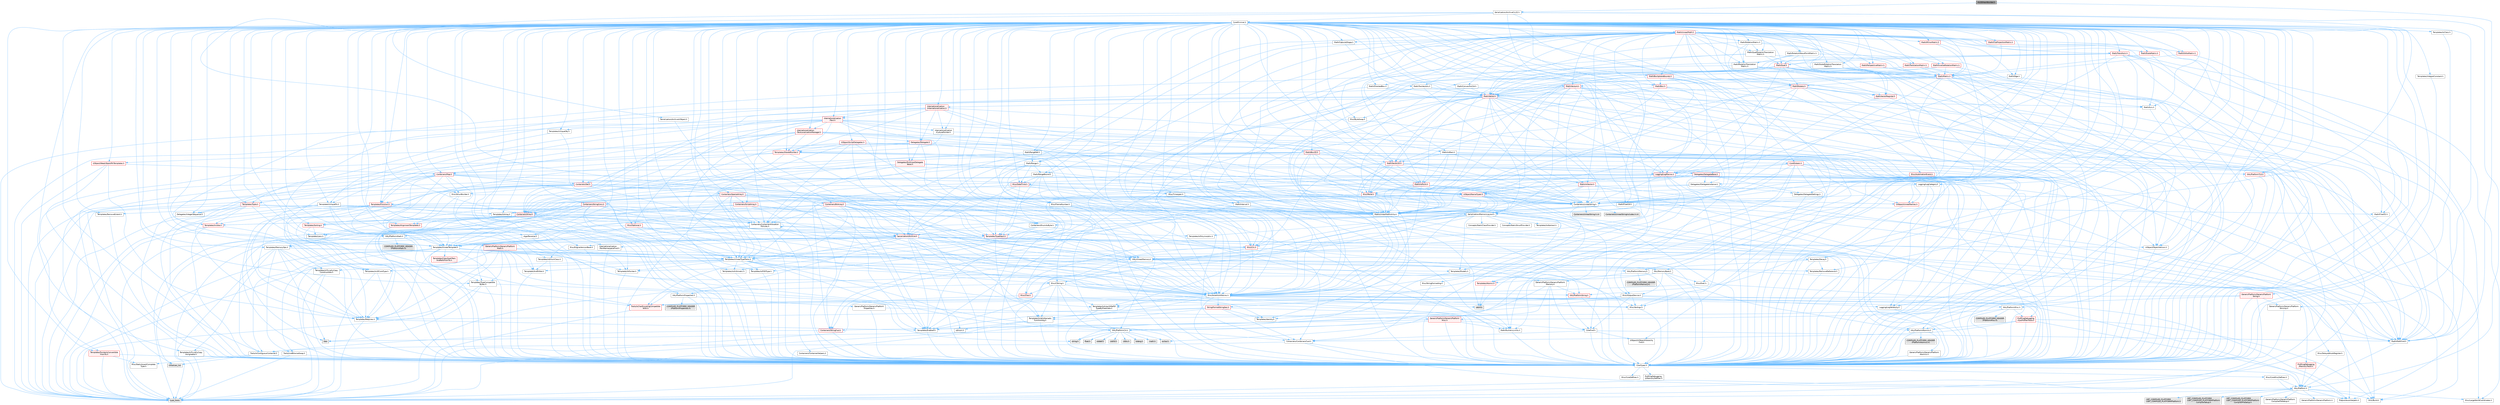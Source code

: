 digraph "HLODHashBuilder.h"
{
 // INTERACTIVE_SVG=YES
 // LATEX_PDF_SIZE
  bgcolor="transparent";
  edge [fontname=Helvetica,fontsize=10,labelfontname=Helvetica,labelfontsize=10];
  node [fontname=Helvetica,fontsize=10,shape=box,height=0.2,width=0.4];
  Node1 [id="Node000001",label="HLODHashBuilder.h",height=0.2,width=0.4,color="gray40", fillcolor="grey60", style="filled", fontcolor="black",tooltip=" "];
  Node1 -> Node2 [id="edge1_Node000001_Node000002",color="steelblue1",style="solid",tooltip=" "];
  Node2 [id="Node000002",label="Math/MathFwd.h",height=0.2,width=0.4,color="grey40", fillcolor="white", style="filled",URL="$d2/d10/MathFwd_8h.html",tooltip=" "];
  Node2 -> Node3 [id="edge2_Node000002_Node000003",color="steelblue1",style="solid",tooltip=" "];
  Node3 [id="Node000003",label="HAL/Platform.h",height=0.2,width=0.4,color="grey40", fillcolor="white", style="filled",URL="$d9/dd0/Platform_8h.html",tooltip=" "];
  Node3 -> Node4 [id="edge3_Node000003_Node000004",color="steelblue1",style="solid",tooltip=" "];
  Node4 [id="Node000004",label="Misc/Build.h",height=0.2,width=0.4,color="grey40", fillcolor="white", style="filled",URL="$d3/dbb/Build_8h.html",tooltip=" "];
  Node3 -> Node5 [id="edge4_Node000003_Node000005",color="steelblue1",style="solid",tooltip=" "];
  Node5 [id="Node000005",label="Misc/LargeWorldCoordinates.h",height=0.2,width=0.4,color="grey40", fillcolor="white", style="filled",URL="$d2/dcb/LargeWorldCoordinates_8h.html",tooltip=" "];
  Node3 -> Node6 [id="edge5_Node000003_Node000006",color="steelblue1",style="solid",tooltip=" "];
  Node6 [id="Node000006",label="type_traits",height=0.2,width=0.4,color="grey60", fillcolor="#E0E0E0", style="filled",tooltip=" "];
  Node3 -> Node7 [id="edge6_Node000003_Node000007",color="steelblue1",style="solid",tooltip=" "];
  Node7 [id="Node000007",label="PreprocessorHelpers.h",height=0.2,width=0.4,color="grey40", fillcolor="white", style="filled",URL="$db/ddb/PreprocessorHelpers_8h.html",tooltip=" "];
  Node3 -> Node8 [id="edge7_Node000003_Node000008",color="steelblue1",style="solid",tooltip=" "];
  Node8 [id="Node000008",label="UBT_COMPILED_PLATFORM\l/UBT_COMPILED_PLATFORMPlatform\lCompilerPreSetup.h",height=0.2,width=0.4,color="grey60", fillcolor="#E0E0E0", style="filled",tooltip=" "];
  Node3 -> Node9 [id="edge8_Node000003_Node000009",color="steelblue1",style="solid",tooltip=" "];
  Node9 [id="Node000009",label="GenericPlatform/GenericPlatform\lCompilerPreSetup.h",height=0.2,width=0.4,color="grey40", fillcolor="white", style="filled",URL="$d9/dc8/GenericPlatformCompilerPreSetup_8h.html",tooltip=" "];
  Node3 -> Node10 [id="edge9_Node000003_Node000010",color="steelblue1",style="solid",tooltip=" "];
  Node10 [id="Node000010",label="GenericPlatform/GenericPlatform.h",height=0.2,width=0.4,color="grey40", fillcolor="white", style="filled",URL="$d6/d84/GenericPlatform_8h.html",tooltip=" "];
  Node3 -> Node11 [id="edge10_Node000003_Node000011",color="steelblue1",style="solid",tooltip=" "];
  Node11 [id="Node000011",label="UBT_COMPILED_PLATFORM\l/UBT_COMPILED_PLATFORMPlatform.h",height=0.2,width=0.4,color="grey60", fillcolor="#E0E0E0", style="filled",tooltip=" "];
  Node3 -> Node12 [id="edge11_Node000003_Node000012",color="steelblue1",style="solid",tooltip=" "];
  Node12 [id="Node000012",label="UBT_COMPILED_PLATFORM\l/UBT_COMPILED_PLATFORMPlatform\lCompilerSetup.h",height=0.2,width=0.4,color="grey60", fillcolor="#E0E0E0", style="filled",tooltip=" "];
  Node1 -> Node13 [id="edge12_Node000001_Node000013",color="steelblue1",style="solid",tooltip=" "];
  Node13 [id="Node000013",label="Serialization/ArchiveCrc32.h",height=0.2,width=0.4,color="grey40", fillcolor="white", style="filled",URL="$d9/dc5/ArchiveCrc32_8h.html",tooltip=" "];
  Node13 -> Node14 [id="edge13_Node000013_Node000014",color="steelblue1",style="solid",tooltip=" "];
  Node14 [id="Node000014",label="Containers/UnrealString.h",height=0.2,width=0.4,color="grey40", fillcolor="white", style="filled",URL="$d5/dba/UnrealString_8h.html",tooltip=" "];
  Node14 -> Node15 [id="edge14_Node000014_Node000015",color="steelblue1",style="solid",tooltip=" "];
  Node15 [id="Node000015",label="Containers/UnrealStringIncludes.h.inl",height=0.2,width=0.4,color="grey60", fillcolor="#E0E0E0", style="filled",tooltip=" "];
  Node14 -> Node16 [id="edge15_Node000014_Node000016",color="steelblue1",style="solid",tooltip=" "];
  Node16 [id="Node000016",label="Containers/UnrealString.h.inl",height=0.2,width=0.4,color="grey60", fillcolor="#E0E0E0", style="filled",tooltip=" "];
  Node14 -> Node17 [id="edge16_Node000014_Node000017",color="steelblue1",style="solid",tooltip=" "];
  Node17 [id="Node000017",label="Misc/StringFormatArg.h",height=0.2,width=0.4,color="grey40", fillcolor="white", style="filled",URL="$d2/d16/StringFormatArg_8h.html",tooltip=" "];
  Node17 -> Node18 [id="edge17_Node000017_Node000018",color="steelblue1",style="solid",tooltip=" "];
  Node18 [id="Node000018",label="Containers/ContainersFwd.h",height=0.2,width=0.4,color="grey40", fillcolor="white", style="filled",URL="$d4/d0a/ContainersFwd_8h.html",tooltip=" "];
  Node18 -> Node3 [id="edge18_Node000018_Node000003",color="steelblue1",style="solid",tooltip=" "];
  Node18 -> Node19 [id="edge19_Node000018_Node000019",color="steelblue1",style="solid",tooltip=" "];
  Node19 [id="Node000019",label="CoreTypes.h",height=0.2,width=0.4,color="grey40", fillcolor="white", style="filled",URL="$dc/dec/CoreTypes_8h.html",tooltip=" "];
  Node19 -> Node3 [id="edge20_Node000019_Node000003",color="steelblue1",style="solid",tooltip=" "];
  Node19 -> Node20 [id="edge21_Node000019_Node000020",color="steelblue1",style="solid",tooltip=" "];
  Node20 [id="Node000020",label="ProfilingDebugging\l/UMemoryDefines.h",height=0.2,width=0.4,color="grey40", fillcolor="white", style="filled",URL="$d2/da2/UMemoryDefines_8h.html",tooltip=" "];
  Node19 -> Node21 [id="edge22_Node000019_Node000021",color="steelblue1",style="solid",tooltip=" "];
  Node21 [id="Node000021",label="Misc/CoreMiscDefines.h",height=0.2,width=0.4,color="grey40", fillcolor="white", style="filled",URL="$da/d38/CoreMiscDefines_8h.html",tooltip=" "];
  Node21 -> Node3 [id="edge23_Node000021_Node000003",color="steelblue1",style="solid",tooltip=" "];
  Node21 -> Node7 [id="edge24_Node000021_Node000007",color="steelblue1",style="solid",tooltip=" "];
  Node19 -> Node22 [id="edge25_Node000019_Node000022",color="steelblue1",style="solid",tooltip=" "];
  Node22 [id="Node000022",label="Misc/CoreDefines.h",height=0.2,width=0.4,color="grey40", fillcolor="white", style="filled",URL="$d3/dd2/CoreDefines_8h.html",tooltip=" "];
  Node18 -> Node23 [id="edge26_Node000018_Node000023",color="steelblue1",style="solid",tooltip=" "];
  Node23 [id="Node000023",label="Traits/IsContiguousContainer.h",height=0.2,width=0.4,color="grey40", fillcolor="white", style="filled",URL="$d5/d3c/IsContiguousContainer_8h.html",tooltip=" "];
  Node23 -> Node19 [id="edge27_Node000023_Node000019",color="steelblue1",style="solid",tooltip=" "];
  Node23 -> Node24 [id="edge28_Node000023_Node000024",color="steelblue1",style="solid",tooltip=" "];
  Node24 [id="Node000024",label="Misc/StaticAssertComplete\lType.h",height=0.2,width=0.4,color="grey40", fillcolor="white", style="filled",URL="$d5/d4e/StaticAssertCompleteType_8h.html",tooltip=" "];
  Node23 -> Node25 [id="edge29_Node000023_Node000025",color="steelblue1",style="solid",tooltip=" "];
  Node25 [id="Node000025",label="initializer_list",height=0.2,width=0.4,color="grey60", fillcolor="#E0E0E0", style="filled",tooltip=" "];
  Node13 -> Node26 [id="edge30_Node000013_Node000026",color="steelblue1",style="solid",tooltip=" "];
  Node26 [id="Node000026",label="CoreMinimal.h",height=0.2,width=0.4,color="grey40", fillcolor="white", style="filled",URL="$d7/d67/CoreMinimal_8h.html",tooltip=" "];
  Node26 -> Node19 [id="edge31_Node000026_Node000019",color="steelblue1",style="solid",tooltip=" "];
  Node26 -> Node27 [id="edge32_Node000026_Node000027",color="steelblue1",style="solid",tooltip=" "];
  Node27 [id="Node000027",label="CoreFwd.h",height=0.2,width=0.4,color="grey40", fillcolor="white", style="filled",URL="$d1/d1e/CoreFwd_8h.html",tooltip=" "];
  Node27 -> Node19 [id="edge33_Node000027_Node000019",color="steelblue1",style="solid",tooltip=" "];
  Node27 -> Node18 [id="edge34_Node000027_Node000018",color="steelblue1",style="solid",tooltip=" "];
  Node27 -> Node2 [id="edge35_Node000027_Node000002",color="steelblue1",style="solid",tooltip=" "];
  Node27 -> Node28 [id="edge36_Node000027_Node000028",color="steelblue1",style="solid",tooltip=" "];
  Node28 [id="Node000028",label="UObject/UObjectHierarchy\lFwd.h",height=0.2,width=0.4,color="grey40", fillcolor="white", style="filled",URL="$d3/d13/UObjectHierarchyFwd_8h.html",tooltip=" "];
  Node26 -> Node28 [id="edge37_Node000026_Node000028",color="steelblue1",style="solid",tooltip=" "];
  Node26 -> Node18 [id="edge38_Node000026_Node000018",color="steelblue1",style="solid",tooltip=" "];
  Node26 -> Node29 [id="edge39_Node000026_Node000029",color="steelblue1",style="solid",tooltip=" "];
  Node29 [id="Node000029",label="Misc/VarArgs.h",height=0.2,width=0.4,color="grey40", fillcolor="white", style="filled",URL="$d5/d6f/VarArgs_8h.html",tooltip=" "];
  Node29 -> Node19 [id="edge40_Node000029_Node000019",color="steelblue1",style="solid",tooltip=" "];
  Node26 -> Node30 [id="edge41_Node000026_Node000030",color="steelblue1",style="solid",tooltip=" "];
  Node30 [id="Node000030",label="Logging/LogVerbosity.h",height=0.2,width=0.4,color="grey40", fillcolor="white", style="filled",URL="$d2/d8f/LogVerbosity_8h.html",tooltip=" "];
  Node30 -> Node19 [id="edge42_Node000030_Node000019",color="steelblue1",style="solid",tooltip=" "];
  Node26 -> Node31 [id="edge43_Node000026_Node000031",color="steelblue1",style="solid",tooltip=" "];
  Node31 [id="Node000031",label="Misc/OutputDevice.h",height=0.2,width=0.4,color="grey40", fillcolor="white", style="filled",URL="$d7/d32/OutputDevice_8h.html",tooltip=" "];
  Node31 -> Node27 [id="edge44_Node000031_Node000027",color="steelblue1",style="solid",tooltip=" "];
  Node31 -> Node19 [id="edge45_Node000031_Node000019",color="steelblue1",style="solid",tooltip=" "];
  Node31 -> Node30 [id="edge46_Node000031_Node000030",color="steelblue1",style="solid",tooltip=" "];
  Node31 -> Node29 [id="edge47_Node000031_Node000029",color="steelblue1",style="solid",tooltip=" "];
  Node31 -> Node32 [id="edge48_Node000031_Node000032",color="steelblue1",style="solid",tooltip=" "];
  Node32 [id="Node000032",label="Templates/IsArrayOrRefOf\lTypeByPredicate.h",height=0.2,width=0.4,color="grey40", fillcolor="white", style="filled",URL="$d6/da1/IsArrayOrRefOfTypeByPredicate_8h.html",tooltip=" "];
  Node32 -> Node19 [id="edge49_Node000032_Node000019",color="steelblue1",style="solid",tooltip=" "];
  Node31 -> Node33 [id="edge50_Node000031_Node000033",color="steelblue1",style="solid",tooltip=" "];
  Node33 [id="Node000033",label="Templates/IsValidVariadic\lFunctionArg.h",height=0.2,width=0.4,color="grey40", fillcolor="white", style="filled",URL="$d0/dc8/IsValidVariadicFunctionArg_8h.html",tooltip=" "];
  Node33 -> Node19 [id="edge51_Node000033_Node000019",color="steelblue1",style="solid",tooltip=" "];
  Node33 -> Node34 [id="edge52_Node000033_Node000034",color="steelblue1",style="solid",tooltip=" "];
  Node34 [id="Node000034",label="IsEnum.h",height=0.2,width=0.4,color="grey40", fillcolor="white", style="filled",URL="$d4/de5/IsEnum_8h.html",tooltip=" "];
  Node33 -> Node6 [id="edge53_Node000033_Node000006",color="steelblue1",style="solid",tooltip=" "];
  Node31 -> Node35 [id="edge54_Node000031_Node000035",color="steelblue1",style="solid",tooltip=" "];
  Node35 [id="Node000035",label="Traits/IsCharEncodingCompatible\lWith.h",height=0.2,width=0.4,color="red", fillcolor="#FFF0F0", style="filled",URL="$df/dd1/IsCharEncodingCompatibleWith_8h.html",tooltip=" "];
  Node35 -> Node6 [id="edge55_Node000035_Node000006",color="steelblue1",style="solid",tooltip=" "];
  Node26 -> Node37 [id="edge56_Node000026_Node000037",color="steelblue1",style="solid",tooltip=" "];
  Node37 [id="Node000037",label="HAL/PlatformCrt.h",height=0.2,width=0.4,color="grey40", fillcolor="white", style="filled",URL="$d8/d75/PlatformCrt_8h.html",tooltip=" "];
  Node37 -> Node38 [id="edge57_Node000037_Node000038",color="steelblue1",style="solid",tooltip=" "];
  Node38 [id="Node000038",label="new",height=0.2,width=0.4,color="grey60", fillcolor="#E0E0E0", style="filled",tooltip=" "];
  Node37 -> Node39 [id="edge58_Node000037_Node000039",color="steelblue1",style="solid",tooltip=" "];
  Node39 [id="Node000039",label="wchar.h",height=0.2,width=0.4,color="grey60", fillcolor="#E0E0E0", style="filled",tooltip=" "];
  Node37 -> Node40 [id="edge59_Node000037_Node000040",color="steelblue1",style="solid",tooltip=" "];
  Node40 [id="Node000040",label="stddef.h",height=0.2,width=0.4,color="grey60", fillcolor="#E0E0E0", style="filled",tooltip=" "];
  Node37 -> Node41 [id="edge60_Node000037_Node000041",color="steelblue1",style="solid",tooltip=" "];
  Node41 [id="Node000041",label="stdlib.h",height=0.2,width=0.4,color="grey60", fillcolor="#E0E0E0", style="filled",tooltip=" "];
  Node37 -> Node42 [id="edge61_Node000037_Node000042",color="steelblue1",style="solid",tooltip=" "];
  Node42 [id="Node000042",label="stdio.h",height=0.2,width=0.4,color="grey60", fillcolor="#E0E0E0", style="filled",tooltip=" "];
  Node37 -> Node43 [id="edge62_Node000037_Node000043",color="steelblue1",style="solid",tooltip=" "];
  Node43 [id="Node000043",label="stdarg.h",height=0.2,width=0.4,color="grey60", fillcolor="#E0E0E0", style="filled",tooltip=" "];
  Node37 -> Node44 [id="edge63_Node000037_Node000044",color="steelblue1",style="solid",tooltip=" "];
  Node44 [id="Node000044",label="math.h",height=0.2,width=0.4,color="grey60", fillcolor="#E0E0E0", style="filled",tooltip=" "];
  Node37 -> Node45 [id="edge64_Node000037_Node000045",color="steelblue1",style="solid",tooltip=" "];
  Node45 [id="Node000045",label="float.h",height=0.2,width=0.4,color="grey60", fillcolor="#E0E0E0", style="filled",tooltip=" "];
  Node37 -> Node46 [id="edge65_Node000037_Node000046",color="steelblue1",style="solid",tooltip=" "];
  Node46 [id="Node000046",label="string.h",height=0.2,width=0.4,color="grey60", fillcolor="#E0E0E0", style="filled",tooltip=" "];
  Node26 -> Node47 [id="edge66_Node000026_Node000047",color="steelblue1",style="solid",tooltip=" "];
  Node47 [id="Node000047",label="HAL/PlatformMisc.h",height=0.2,width=0.4,color="grey40", fillcolor="white", style="filled",URL="$d0/df5/PlatformMisc_8h.html",tooltip=" "];
  Node47 -> Node19 [id="edge67_Node000047_Node000019",color="steelblue1",style="solid",tooltip=" "];
  Node47 -> Node48 [id="edge68_Node000047_Node000048",color="steelblue1",style="solid",tooltip=" "];
  Node48 [id="Node000048",label="GenericPlatform/GenericPlatform\lMisc.h",height=0.2,width=0.4,color="red", fillcolor="#FFF0F0", style="filled",URL="$db/d9a/GenericPlatformMisc_8h.html",tooltip=" "];
  Node48 -> Node49 [id="edge69_Node000048_Node000049",color="steelblue1",style="solid",tooltip=" "];
  Node49 [id="Node000049",label="Containers/StringFwd.h",height=0.2,width=0.4,color="red", fillcolor="#FFF0F0", style="filled",URL="$df/d37/StringFwd_8h.html",tooltip=" "];
  Node49 -> Node19 [id="edge70_Node000049_Node000019",color="steelblue1",style="solid",tooltip=" "];
  Node49 -> Node23 [id="edge71_Node000049_Node000023",color="steelblue1",style="solid",tooltip=" "];
  Node48 -> Node27 [id="edge72_Node000048_Node000027",color="steelblue1",style="solid",tooltip=" "];
  Node48 -> Node19 [id="edge73_Node000048_Node000019",color="steelblue1",style="solid",tooltip=" "];
  Node48 -> Node37 [id="edge74_Node000048_Node000037",color="steelblue1",style="solid",tooltip=" "];
  Node48 -> Node52 [id="edge75_Node000048_Node000052",color="steelblue1",style="solid",tooltip=" "];
  Node52 [id="Node000052",label="Math/NumericLimits.h",height=0.2,width=0.4,color="grey40", fillcolor="white", style="filled",URL="$df/d1b/NumericLimits_8h.html",tooltip=" "];
  Node52 -> Node19 [id="edge76_Node000052_Node000019",color="steelblue1",style="solid",tooltip=" "];
  Node47 -> Node57 [id="edge77_Node000047_Node000057",color="steelblue1",style="solid",tooltip=" "];
  Node57 [id="Node000057",label="COMPILED_PLATFORM_HEADER\l(PlatformMisc.h)",height=0.2,width=0.4,color="grey60", fillcolor="#E0E0E0", style="filled",tooltip=" "];
  Node47 -> Node58 [id="edge78_Node000047_Node000058",color="steelblue1",style="solid",tooltip=" "];
  Node58 [id="Node000058",label="ProfilingDebugging\l/CpuProfilerTrace.h",height=0.2,width=0.4,color="red", fillcolor="#FFF0F0", style="filled",URL="$da/dcb/CpuProfilerTrace_8h.html",tooltip=" "];
  Node58 -> Node19 [id="edge79_Node000058_Node000019",color="steelblue1",style="solid",tooltip=" "];
  Node58 -> Node18 [id="edge80_Node000058_Node000018",color="steelblue1",style="solid",tooltip=" "];
  Node58 -> Node59 [id="edge81_Node000058_Node000059",color="steelblue1",style="solid",tooltip=" "];
  Node59 [id="Node000059",label="HAL/PlatformAtomics.h",height=0.2,width=0.4,color="grey40", fillcolor="white", style="filled",URL="$d3/d36/PlatformAtomics_8h.html",tooltip=" "];
  Node59 -> Node19 [id="edge82_Node000059_Node000019",color="steelblue1",style="solid",tooltip=" "];
  Node59 -> Node60 [id="edge83_Node000059_Node000060",color="steelblue1",style="solid",tooltip=" "];
  Node60 [id="Node000060",label="GenericPlatform/GenericPlatform\lAtomics.h",height=0.2,width=0.4,color="grey40", fillcolor="white", style="filled",URL="$da/d72/GenericPlatformAtomics_8h.html",tooltip=" "];
  Node60 -> Node19 [id="edge84_Node000060_Node000019",color="steelblue1",style="solid",tooltip=" "];
  Node59 -> Node61 [id="edge85_Node000059_Node000061",color="steelblue1",style="solid",tooltip=" "];
  Node61 [id="Node000061",label="COMPILED_PLATFORM_HEADER\l(PlatformAtomics.h)",height=0.2,width=0.4,color="grey60", fillcolor="#E0E0E0", style="filled",tooltip=" "];
  Node58 -> Node7 [id="edge86_Node000058_Node000007",color="steelblue1",style="solid",tooltip=" "];
  Node58 -> Node4 [id="edge87_Node000058_Node000004",color="steelblue1",style="solid",tooltip=" "];
  Node26 -> Node66 [id="edge88_Node000026_Node000066",color="steelblue1",style="solid",tooltip=" "];
  Node66 [id="Node000066",label="Misc/AssertionMacros.h",height=0.2,width=0.4,color="grey40", fillcolor="white", style="filled",URL="$d0/dfa/AssertionMacros_8h.html",tooltip=" "];
  Node66 -> Node19 [id="edge89_Node000066_Node000019",color="steelblue1",style="solid",tooltip=" "];
  Node66 -> Node3 [id="edge90_Node000066_Node000003",color="steelblue1",style="solid",tooltip=" "];
  Node66 -> Node47 [id="edge91_Node000066_Node000047",color="steelblue1",style="solid",tooltip=" "];
  Node66 -> Node7 [id="edge92_Node000066_Node000007",color="steelblue1",style="solid",tooltip=" "];
  Node66 -> Node67 [id="edge93_Node000066_Node000067",color="steelblue1",style="solid",tooltip=" "];
  Node67 [id="Node000067",label="Templates/EnableIf.h",height=0.2,width=0.4,color="grey40", fillcolor="white", style="filled",URL="$d7/d60/EnableIf_8h.html",tooltip=" "];
  Node67 -> Node19 [id="edge94_Node000067_Node000019",color="steelblue1",style="solid",tooltip=" "];
  Node66 -> Node32 [id="edge95_Node000066_Node000032",color="steelblue1",style="solid",tooltip=" "];
  Node66 -> Node33 [id="edge96_Node000066_Node000033",color="steelblue1",style="solid",tooltip=" "];
  Node66 -> Node35 [id="edge97_Node000066_Node000035",color="steelblue1",style="solid",tooltip=" "];
  Node66 -> Node29 [id="edge98_Node000066_Node000029",color="steelblue1",style="solid",tooltip=" "];
  Node66 -> Node68 [id="edge99_Node000066_Node000068",color="steelblue1",style="solid",tooltip=" "];
  Node68 [id="Node000068",label="String/FormatStringSan.h",height=0.2,width=0.4,color="red", fillcolor="#FFF0F0", style="filled",URL="$d3/d8b/FormatStringSan_8h.html",tooltip=" "];
  Node68 -> Node6 [id="edge100_Node000068_Node000006",color="steelblue1",style="solid",tooltip=" "];
  Node68 -> Node19 [id="edge101_Node000068_Node000019",color="steelblue1",style="solid",tooltip=" "];
  Node68 -> Node69 [id="edge102_Node000068_Node000069",color="steelblue1",style="solid",tooltip=" "];
  Node69 [id="Node000069",label="Templates/Requires.h",height=0.2,width=0.4,color="grey40", fillcolor="white", style="filled",URL="$dc/d96/Requires_8h.html",tooltip=" "];
  Node69 -> Node67 [id="edge103_Node000069_Node000067",color="steelblue1",style="solid",tooltip=" "];
  Node69 -> Node6 [id="edge104_Node000069_Node000006",color="steelblue1",style="solid",tooltip=" "];
  Node68 -> Node70 [id="edge105_Node000068_Node000070",color="steelblue1",style="solid",tooltip=" "];
  Node70 [id="Node000070",label="Templates/Identity.h",height=0.2,width=0.4,color="grey40", fillcolor="white", style="filled",URL="$d0/dd5/Identity_8h.html",tooltip=" "];
  Node68 -> Node33 [id="edge106_Node000068_Node000033",color="steelblue1",style="solid",tooltip=" "];
  Node68 -> Node18 [id="edge107_Node000068_Node000018",color="steelblue1",style="solid",tooltip=" "];
  Node66 -> Node74 [id="edge108_Node000066_Node000074",color="steelblue1",style="solid",tooltip=" "];
  Node74 [id="Node000074",label="atomic",height=0.2,width=0.4,color="grey60", fillcolor="#E0E0E0", style="filled",tooltip=" "];
  Node26 -> Node75 [id="edge109_Node000026_Node000075",color="steelblue1",style="solid",tooltip=" "];
  Node75 [id="Node000075",label="Templates/IsPointer.h",height=0.2,width=0.4,color="grey40", fillcolor="white", style="filled",URL="$d7/d05/IsPointer_8h.html",tooltip=" "];
  Node75 -> Node19 [id="edge110_Node000075_Node000019",color="steelblue1",style="solid",tooltip=" "];
  Node26 -> Node76 [id="edge111_Node000026_Node000076",color="steelblue1",style="solid",tooltip=" "];
  Node76 [id="Node000076",label="HAL/PlatformMemory.h",height=0.2,width=0.4,color="grey40", fillcolor="white", style="filled",URL="$de/d68/PlatformMemory_8h.html",tooltip=" "];
  Node76 -> Node19 [id="edge112_Node000076_Node000019",color="steelblue1",style="solid",tooltip=" "];
  Node76 -> Node77 [id="edge113_Node000076_Node000077",color="steelblue1",style="solid",tooltip=" "];
  Node77 [id="Node000077",label="GenericPlatform/GenericPlatform\lMemory.h",height=0.2,width=0.4,color="grey40", fillcolor="white", style="filled",URL="$dd/d22/GenericPlatformMemory_8h.html",tooltip=" "];
  Node77 -> Node27 [id="edge114_Node000077_Node000027",color="steelblue1",style="solid",tooltip=" "];
  Node77 -> Node19 [id="edge115_Node000077_Node000019",color="steelblue1",style="solid",tooltip=" "];
  Node77 -> Node78 [id="edge116_Node000077_Node000078",color="steelblue1",style="solid",tooltip=" "];
  Node78 [id="Node000078",label="HAL/PlatformString.h",height=0.2,width=0.4,color="red", fillcolor="#FFF0F0", style="filled",URL="$db/db5/PlatformString_8h.html",tooltip=" "];
  Node78 -> Node19 [id="edge117_Node000078_Node000019",color="steelblue1",style="solid",tooltip=" "];
  Node77 -> Node46 [id="edge118_Node000077_Node000046",color="steelblue1",style="solid",tooltip=" "];
  Node77 -> Node39 [id="edge119_Node000077_Node000039",color="steelblue1",style="solid",tooltip=" "];
  Node76 -> Node80 [id="edge120_Node000076_Node000080",color="steelblue1",style="solid",tooltip=" "];
  Node80 [id="Node000080",label="COMPILED_PLATFORM_HEADER\l(PlatformMemory.h)",height=0.2,width=0.4,color="grey60", fillcolor="#E0E0E0", style="filled",tooltip=" "];
  Node26 -> Node59 [id="edge121_Node000026_Node000059",color="steelblue1",style="solid",tooltip=" "];
  Node26 -> Node81 [id="edge122_Node000026_Node000081",color="steelblue1",style="solid",tooltip=" "];
  Node81 [id="Node000081",label="Misc/Exec.h",height=0.2,width=0.4,color="grey40", fillcolor="white", style="filled",URL="$de/ddb/Exec_8h.html",tooltip=" "];
  Node81 -> Node19 [id="edge123_Node000081_Node000019",color="steelblue1",style="solid",tooltip=" "];
  Node81 -> Node66 [id="edge124_Node000081_Node000066",color="steelblue1",style="solid",tooltip=" "];
  Node26 -> Node82 [id="edge125_Node000026_Node000082",color="steelblue1",style="solid",tooltip=" "];
  Node82 [id="Node000082",label="HAL/MemoryBase.h",height=0.2,width=0.4,color="grey40", fillcolor="white", style="filled",URL="$d6/d9f/MemoryBase_8h.html",tooltip=" "];
  Node82 -> Node19 [id="edge126_Node000082_Node000019",color="steelblue1",style="solid",tooltip=" "];
  Node82 -> Node59 [id="edge127_Node000082_Node000059",color="steelblue1",style="solid",tooltip=" "];
  Node82 -> Node37 [id="edge128_Node000082_Node000037",color="steelblue1",style="solid",tooltip=" "];
  Node82 -> Node81 [id="edge129_Node000082_Node000081",color="steelblue1",style="solid",tooltip=" "];
  Node82 -> Node31 [id="edge130_Node000082_Node000031",color="steelblue1",style="solid",tooltip=" "];
  Node82 -> Node83 [id="edge131_Node000082_Node000083",color="steelblue1",style="solid",tooltip=" "];
  Node83 [id="Node000083",label="Templates/Atomic.h",height=0.2,width=0.4,color="red", fillcolor="#FFF0F0", style="filled",URL="$d3/d91/Atomic_8h.html",tooltip=" "];
  Node83 -> Node74 [id="edge132_Node000083_Node000074",color="steelblue1",style="solid",tooltip=" "];
  Node26 -> Node92 [id="edge133_Node000026_Node000092",color="steelblue1",style="solid",tooltip=" "];
  Node92 [id="Node000092",label="HAL/UnrealMemory.h",height=0.2,width=0.4,color="grey40", fillcolor="white", style="filled",URL="$d9/d96/UnrealMemory_8h.html",tooltip=" "];
  Node92 -> Node19 [id="edge134_Node000092_Node000019",color="steelblue1",style="solid",tooltip=" "];
  Node92 -> Node77 [id="edge135_Node000092_Node000077",color="steelblue1",style="solid",tooltip=" "];
  Node92 -> Node82 [id="edge136_Node000092_Node000082",color="steelblue1",style="solid",tooltip=" "];
  Node92 -> Node76 [id="edge137_Node000092_Node000076",color="steelblue1",style="solid",tooltip=" "];
  Node92 -> Node93 [id="edge138_Node000092_Node000093",color="steelblue1",style="solid",tooltip=" "];
  Node93 [id="Node000093",label="ProfilingDebugging\l/MemoryTrace.h",height=0.2,width=0.4,color="red", fillcolor="#FFF0F0", style="filled",URL="$da/dd7/MemoryTrace_8h.html",tooltip=" "];
  Node93 -> Node3 [id="edge139_Node000093_Node000003",color="steelblue1",style="solid",tooltip=" "];
  Node92 -> Node75 [id="edge140_Node000092_Node000075",color="steelblue1",style="solid",tooltip=" "];
  Node26 -> Node94 [id="edge141_Node000026_Node000094",color="steelblue1",style="solid",tooltip=" "];
  Node94 [id="Node000094",label="Templates/IsArithmetic.h",height=0.2,width=0.4,color="grey40", fillcolor="white", style="filled",URL="$d2/d5d/IsArithmetic_8h.html",tooltip=" "];
  Node94 -> Node19 [id="edge142_Node000094_Node000019",color="steelblue1",style="solid",tooltip=" "];
  Node26 -> Node88 [id="edge143_Node000026_Node000088",color="steelblue1",style="solid",tooltip=" "];
  Node88 [id="Node000088",label="Templates/AndOrNot.h",height=0.2,width=0.4,color="grey40", fillcolor="white", style="filled",URL="$db/d0a/AndOrNot_8h.html",tooltip=" "];
  Node88 -> Node19 [id="edge144_Node000088_Node000019",color="steelblue1",style="solid",tooltip=" "];
  Node26 -> Node95 [id="edge145_Node000026_Node000095",color="steelblue1",style="solid",tooltip=" "];
  Node95 [id="Node000095",label="Templates/IsPODType.h",height=0.2,width=0.4,color="grey40", fillcolor="white", style="filled",URL="$d7/db1/IsPODType_8h.html",tooltip=" "];
  Node95 -> Node19 [id="edge146_Node000095_Node000019",color="steelblue1",style="solid",tooltip=" "];
  Node26 -> Node96 [id="edge147_Node000026_Node000096",color="steelblue1",style="solid",tooltip=" "];
  Node96 [id="Node000096",label="Templates/IsUECoreType.h",height=0.2,width=0.4,color="grey40", fillcolor="white", style="filled",URL="$d1/db8/IsUECoreType_8h.html",tooltip=" "];
  Node96 -> Node19 [id="edge148_Node000096_Node000019",color="steelblue1",style="solid",tooltip=" "];
  Node96 -> Node6 [id="edge149_Node000096_Node000006",color="steelblue1",style="solid",tooltip=" "];
  Node26 -> Node89 [id="edge150_Node000026_Node000089",color="steelblue1",style="solid",tooltip=" "];
  Node89 [id="Node000089",label="Templates/IsTriviallyCopy\lConstructible.h",height=0.2,width=0.4,color="grey40", fillcolor="white", style="filled",URL="$d3/d78/IsTriviallyCopyConstructible_8h.html",tooltip=" "];
  Node89 -> Node19 [id="edge151_Node000089_Node000019",color="steelblue1",style="solid",tooltip=" "];
  Node89 -> Node6 [id="edge152_Node000089_Node000006",color="steelblue1",style="solid",tooltip=" "];
  Node26 -> Node97 [id="edge153_Node000026_Node000097",color="steelblue1",style="solid",tooltip=" "];
  Node97 [id="Node000097",label="Templates/UnrealTypeTraits.h",height=0.2,width=0.4,color="grey40", fillcolor="white", style="filled",URL="$d2/d2d/UnrealTypeTraits_8h.html",tooltip=" "];
  Node97 -> Node19 [id="edge154_Node000097_Node000019",color="steelblue1",style="solid",tooltip=" "];
  Node97 -> Node75 [id="edge155_Node000097_Node000075",color="steelblue1",style="solid",tooltip=" "];
  Node97 -> Node66 [id="edge156_Node000097_Node000066",color="steelblue1",style="solid",tooltip=" "];
  Node97 -> Node88 [id="edge157_Node000097_Node000088",color="steelblue1",style="solid",tooltip=" "];
  Node97 -> Node67 [id="edge158_Node000097_Node000067",color="steelblue1",style="solid",tooltip=" "];
  Node97 -> Node94 [id="edge159_Node000097_Node000094",color="steelblue1",style="solid",tooltip=" "];
  Node97 -> Node34 [id="edge160_Node000097_Node000034",color="steelblue1",style="solid",tooltip=" "];
  Node97 -> Node98 [id="edge161_Node000097_Node000098",color="steelblue1",style="solid",tooltip=" "];
  Node98 [id="Node000098",label="Templates/Models.h",height=0.2,width=0.4,color="grey40", fillcolor="white", style="filled",URL="$d3/d0c/Models_8h.html",tooltip=" "];
  Node98 -> Node70 [id="edge162_Node000098_Node000070",color="steelblue1",style="solid",tooltip=" "];
  Node97 -> Node95 [id="edge163_Node000097_Node000095",color="steelblue1",style="solid",tooltip=" "];
  Node97 -> Node96 [id="edge164_Node000097_Node000096",color="steelblue1",style="solid",tooltip=" "];
  Node97 -> Node89 [id="edge165_Node000097_Node000089",color="steelblue1",style="solid",tooltip=" "];
  Node26 -> Node67 [id="edge166_Node000026_Node000067",color="steelblue1",style="solid",tooltip=" "];
  Node26 -> Node99 [id="edge167_Node000026_Node000099",color="steelblue1",style="solid",tooltip=" "];
  Node99 [id="Node000099",label="Templates/RemoveReference.h",height=0.2,width=0.4,color="grey40", fillcolor="white", style="filled",URL="$da/dbe/RemoveReference_8h.html",tooltip=" "];
  Node99 -> Node19 [id="edge168_Node000099_Node000019",color="steelblue1",style="solid",tooltip=" "];
  Node26 -> Node100 [id="edge169_Node000026_Node000100",color="steelblue1",style="solid",tooltip=" "];
  Node100 [id="Node000100",label="Templates/IntegralConstant.h",height=0.2,width=0.4,color="grey40", fillcolor="white", style="filled",URL="$db/d1b/IntegralConstant_8h.html",tooltip=" "];
  Node100 -> Node19 [id="edge170_Node000100_Node000019",color="steelblue1",style="solid",tooltip=" "];
  Node26 -> Node101 [id="edge171_Node000026_Node000101",color="steelblue1",style="solid",tooltip=" "];
  Node101 [id="Node000101",label="Templates/IsClass.h",height=0.2,width=0.4,color="grey40", fillcolor="white", style="filled",URL="$db/dcb/IsClass_8h.html",tooltip=" "];
  Node101 -> Node19 [id="edge172_Node000101_Node000019",color="steelblue1",style="solid",tooltip=" "];
  Node26 -> Node102 [id="edge173_Node000026_Node000102",color="steelblue1",style="solid",tooltip=" "];
  Node102 [id="Node000102",label="Templates/TypeCompatible\lBytes.h",height=0.2,width=0.4,color="grey40", fillcolor="white", style="filled",URL="$df/d0a/TypeCompatibleBytes_8h.html",tooltip=" "];
  Node102 -> Node19 [id="edge174_Node000102_Node000019",color="steelblue1",style="solid",tooltip=" "];
  Node102 -> Node46 [id="edge175_Node000102_Node000046",color="steelblue1",style="solid",tooltip=" "];
  Node102 -> Node38 [id="edge176_Node000102_Node000038",color="steelblue1",style="solid",tooltip=" "];
  Node102 -> Node6 [id="edge177_Node000102_Node000006",color="steelblue1",style="solid",tooltip=" "];
  Node26 -> Node23 [id="edge178_Node000026_Node000023",color="steelblue1",style="solid",tooltip=" "];
  Node26 -> Node103 [id="edge179_Node000026_Node000103",color="steelblue1",style="solid",tooltip=" "];
  Node103 [id="Node000103",label="Templates/UnrealTemplate.h",height=0.2,width=0.4,color="grey40", fillcolor="white", style="filled",URL="$d4/d24/UnrealTemplate_8h.html",tooltip=" "];
  Node103 -> Node19 [id="edge180_Node000103_Node000019",color="steelblue1",style="solid",tooltip=" "];
  Node103 -> Node75 [id="edge181_Node000103_Node000075",color="steelblue1",style="solid",tooltip=" "];
  Node103 -> Node92 [id="edge182_Node000103_Node000092",color="steelblue1",style="solid",tooltip=" "];
  Node103 -> Node104 [id="edge183_Node000103_Node000104",color="steelblue1",style="solid",tooltip=" "];
  Node104 [id="Node000104",label="Templates/CopyQualifiers\lAndRefsFromTo.h",height=0.2,width=0.4,color="red", fillcolor="#FFF0F0", style="filled",URL="$d3/db3/CopyQualifiersAndRefsFromTo_8h.html",tooltip=" "];
  Node103 -> Node97 [id="edge184_Node000103_Node000097",color="steelblue1",style="solid",tooltip=" "];
  Node103 -> Node99 [id="edge185_Node000103_Node000099",color="steelblue1",style="solid",tooltip=" "];
  Node103 -> Node69 [id="edge186_Node000103_Node000069",color="steelblue1",style="solid",tooltip=" "];
  Node103 -> Node102 [id="edge187_Node000103_Node000102",color="steelblue1",style="solid",tooltip=" "];
  Node103 -> Node70 [id="edge188_Node000103_Node000070",color="steelblue1",style="solid",tooltip=" "];
  Node103 -> Node23 [id="edge189_Node000103_Node000023",color="steelblue1",style="solid",tooltip=" "];
  Node103 -> Node106 [id="edge190_Node000103_Node000106",color="steelblue1",style="solid",tooltip=" "];
  Node106 [id="Node000106",label="Traits/UseBitwiseSwap.h",height=0.2,width=0.4,color="grey40", fillcolor="white", style="filled",URL="$db/df3/UseBitwiseSwap_8h.html",tooltip=" "];
  Node106 -> Node19 [id="edge191_Node000106_Node000019",color="steelblue1",style="solid",tooltip=" "];
  Node106 -> Node6 [id="edge192_Node000106_Node000006",color="steelblue1",style="solid",tooltip=" "];
  Node103 -> Node6 [id="edge193_Node000103_Node000006",color="steelblue1",style="solid",tooltip=" "];
  Node26 -> Node52 [id="edge194_Node000026_Node000052",color="steelblue1",style="solid",tooltip=" "];
  Node26 -> Node107 [id="edge195_Node000026_Node000107",color="steelblue1",style="solid",tooltip=" "];
  Node107 [id="Node000107",label="HAL/PlatformMath.h",height=0.2,width=0.4,color="grey40", fillcolor="white", style="filled",URL="$dc/d53/PlatformMath_8h.html",tooltip=" "];
  Node107 -> Node19 [id="edge196_Node000107_Node000019",color="steelblue1",style="solid",tooltip=" "];
  Node107 -> Node108 [id="edge197_Node000107_Node000108",color="steelblue1",style="solid",tooltip=" "];
  Node108 [id="Node000108",label="GenericPlatform/GenericPlatform\lMath.h",height=0.2,width=0.4,color="red", fillcolor="#FFF0F0", style="filled",URL="$d5/d79/GenericPlatformMath_8h.html",tooltip=" "];
  Node108 -> Node19 [id="edge198_Node000108_Node000019",color="steelblue1",style="solid",tooltip=" "];
  Node108 -> Node18 [id="edge199_Node000108_Node000018",color="steelblue1",style="solid",tooltip=" "];
  Node108 -> Node37 [id="edge200_Node000108_Node000037",color="steelblue1",style="solid",tooltip=" "];
  Node108 -> Node88 [id="edge201_Node000108_Node000088",color="steelblue1",style="solid",tooltip=" "];
  Node108 -> Node109 [id="edge202_Node000108_Node000109",color="steelblue1",style="solid",tooltip=" "];
  Node109 [id="Node000109",label="Templates/Decay.h",height=0.2,width=0.4,color="grey40", fillcolor="white", style="filled",URL="$dd/d0f/Decay_8h.html",tooltip=" "];
  Node109 -> Node19 [id="edge203_Node000109_Node000019",color="steelblue1",style="solid",tooltip=" "];
  Node109 -> Node99 [id="edge204_Node000109_Node000099",color="steelblue1",style="solid",tooltip=" "];
  Node109 -> Node6 [id="edge205_Node000109_Node000006",color="steelblue1",style="solid",tooltip=" "];
  Node108 -> Node97 [id="edge206_Node000108_Node000097",color="steelblue1",style="solid",tooltip=" "];
  Node108 -> Node69 [id="edge207_Node000108_Node000069",color="steelblue1",style="solid",tooltip=" "];
  Node108 -> Node102 [id="edge208_Node000108_Node000102",color="steelblue1",style="solid",tooltip=" "];
  Node108 -> Node6 [id="edge209_Node000108_Node000006",color="steelblue1",style="solid",tooltip=" "];
  Node107 -> Node114 [id="edge210_Node000107_Node000114",color="steelblue1",style="solid",tooltip=" "];
  Node114 [id="Node000114",label="COMPILED_PLATFORM_HEADER\l(PlatformMath.h)",height=0.2,width=0.4,color="grey60", fillcolor="#E0E0E0", style="filled",tooltip=" "];
  Node26 -> Node90 [id="edge211_Node000026_Node000090",color="steelblue1",style="solid",tooltip=" "];
  Node90 [id="Node000090",label="Templates/IsTriviallyCopy\lAssignable.h",height=0.2,width=0.4,color="grey40", fillcolor="white", style="filled",URL="$d2/df2/IsTriviallyCopyAssignable_8h.html",tooltip=" "];
  Node90 -> Node19 [id="edge212_Node000090_Node000019",color="steelblue1",style="solid",tooltip=" "];
  Node90 -> Node6 [id="edge213_Node000090_Node000006",color="steelblue1",style="solid",tooltip=" "];
  Node26 -> Node115 [id="edge214_Node000026_Node000115",color="steelblue1",style="solid",tooltip=" "];
  Node115 [id="Node000115",label="Templates/MemoryOps.h",height=0.2,width=0.4,color="grey40", fillcolor="white", style="filled",URL="$db/dea/MemoryOps_8h.html",tooltip=" "];
  Node115 -> Node19 [id="edge215_Node000115_Node000019",color="steelblue1",style="solid",tooltip=" "];
  Node115 -> Node92 [id="edge216_Node000115_Node000092",color="steelblue1",style="solid",tooltip=" "];
  Node115 -> Node90 [id="edge217_Node000115_Node000090",color="steelblue1",style="solid",tooltip=" "];
  Node115 -> Node89 [id="edge218_Node000115_Node000089",color="steelblue1",style="solid",tooltip=" "];
  Node115 -> Node69 [id="edge219_Node000115_Node000069",color="steelblue1",style="solid",tooltip=" "];
  Node115 -> Node97 [id="edge220_Node000115_Node000097",color="steelblue1",style="solid",tooltip=" "];
  Node115 -> Node106 [id="edge221_Node000115_Node000106",color="steelblue1",style="solid",tooltip=" "];
  Node115 -> Node38 [id="edge222_Node000115_Node000038",color="steelblue1",style="solid",tooltip=" "];
  Node115 -> Node6 [id="edge223_Node000115_Node000006",color="steelblue1",style="solid",tooltip=" "];
  Node26 -> Node116 [id="edge224_Node000026_Node000116",color="steelblue1",style="solid",tooltip=" "];
  Node116 [id="Node000116",label="Containers/ContainerAllocation\lPolicies.h",height=0.2,width=0.4,color="grey40", fillcolor="white", style="filled",URL="$d7/dff/ContainerAllocationPolicies_8h.html",tooltip=" "];
  Node116 -> Node19 [id="edge225_Node000116_Node000019",color="steelblue1",style="solid",tooltip=" "];
  Node116 -> Node117 [id="edge226_Node000116_Node000117",color="steelblue1",style="solid",tooltip=" "];
  Node117 [id="Node000117",label="Containers/ContainerHelpers.h",height=0.2,width=0.4,color="grey40", fillcolor="white", style="filled",URL="$d7/d33/ContainerHelpers_8h.html",tooltip=" "];
  Node117 -> Node19 [id="edge227_Node000117_Node000019",color="steelblue1",style="solid",tooltip=" "];
  Node116 -> Node116 [id="edge228_Node000116_Node000116",color="steelblue1",style="solid",tooltip=" "];
  Node116 -> Node107 [id="edge229_Node000116_Node000107",color="steelblue1",style="solid",tooltip=" "];
  Node116 -> Node92 [id="edge230_Node000116_Node000092",color="steelblue1",style="solid",tooltip=" "];
  Node116 -> Node52 [id="edge231_Node000116_Node000052",color="steelblue1",style="solid",tooltip=" "];
  Node116 -> Node66 [id="edge232_Node000116_Node000066",color="steelblue1",style="solid",tooltip=" "];
  Node116 -> Node118 [id="edge233_Node000116_Node000118",color="steelblue1",style="solid",tooltip=" "];
  Node118 [id="Node000118",label="Templates/IsPolymorphic.h",height=0.2,width=0.4,color="grey40", fillcolor="white", style="filled",URL="$dc/d20/IsPolymorphic_8h.html",tooltip=" "];
  Node116 -> Node115 [id="edge234_Node000116_Node000115",color="steelblue1",style="solid",tooltip=" "];
  Node116 -> Node102 [id="edge235_Node000116_Node000102",color="steelblue1",style="solid",tooltip=" "];
  Node116 -> Node6 [id="edge236_Node000116_Node000006",color="steelblue1",style="solid",tooltip=" "];
  Node26 -> Node119 [id="edge237_Node000026_Node000119",color="steelblue1",style="solid",tooltip=" "];
  Node119 [id="Node000119",label="Templates/IsEnumClass.h",height=0.2,width=0.4,color="grey40", fillcolor="white", style="filled",URL="$d7/d15/IsEnumClass_8h.html",tooltip=" "];
  Node119 -> Node19 [id="edge238_Node000119_Node000019",color="steelblue1",style="solid",tooltip=" "];
  Node119 -> Node88 [id="edge239_Node000119_Node000088",color="steelblue1",style="solid",tooltip=" "];
  Node26 -> Node120 [id="edge240_Node000026_Node000120",color="steelblue1",style="solid",tooltip=" "];
  Node120 [id="Node000120",label="HAL/PlatformProperties.h",height=0.2,width=0.4,color="grey40", fillcolor="white", style="filled",URL="$d9/db0/PlatformProperties_8h.html",tooltip=" "];
  Node120 -> Node19 [id="edge241_Node000120_Node000019",color="steelblue1",style="solid",tooltip=" "];
  Node120 -> Node121 [id="edge242_Node000120_Node000121",color="steelblue1",style="solid",tooltip=" "];
  Node121 [id="Node000121",label="GenericPlatform/GenericPlatform\lProperties.h",height=0.2,width=0.4,color="grey40", fillcolor="white", style="filled",URL="$d2/dcd/GenericPlatformProperties_8h.html",tooltip=" "];
  Node121 -> Node19 [id="edge243_Node000121_Node000019",color="steelblue1",style="solid",tooltip=" "];
  Node121 -> Node48 [id="edge244_Node000121_Node000048",color="steelblue1",style="solid",tooltip=" "];
  Node120 -> Node122 [id="edge245_Node000120_Node000122",color="steelblue1",style="solid",tooltip=" "];
  Node122 [id="Node000122",label="COMPILED_PLATFORM_HEADER\l(PlatformProperties.h)",height=0.2,width=0.4,color="grey60", fillcolor="#E0E0E0", style="filled",tooltip=" "];
  Node26 -> Node123 [id="edge246_Node000026_Node000123",color="steelblue1",style="solid",tooltip=" "];
  Node123 [id="Node000123",label="Misc/EngineVersionBase.h",height=0.2,width=0.4,color="grey40", fillcolor="white", style="filled",URL="$d5/d2b/EngineVersionBase_8h.html",tooltip=" "];
  Node123 -> Node19 [id="edge247_Node000123_Node000019",color="steelblue1",style="solid",tooltip=" "];
  Node26 -> Node124 [id="edge248_Node000026_Node000124",color="steelblue1",style="solid",tooltip=" "];
  Node124 [id="Node000124",label="Internationalization\l/TextNamespaceFwd.h",height=0.2,width=0.4,color="grey40", fillcolor="white", style="filled",URL="$d8/d97/TextNamespaceFwd_8h.html",tooltip=" "];
  Node124 -> Node19 [id="edge249_Node000124_Node000019",color="steelblue1",style="solid",tooltip=" "];
  Node26 -> Node125 [id="edge250_Node000026_Node000125",color="steelblue1",style="solid",tooltip=" "];
  Node125 [id="Node000125",label="Serialization/Archive.h",height=0.2,width=0.4,color="red", fillcolor="#FFF0F0", style="filled",URL="$d7/d3b/Archive_8h.html",tooltip=" "];
  Node125 -> Node27 [id="edge251_Node000125_Node000027",color="steelblue1",style="solid",tooltip=" "];
  Node125 -> Node19 [id="edge252_Node000125_Node000019",color="steelblue1",style="solid",tooltip=" "];
  Node125 -> Node120 [id="edge253_Node000125_Node000120",color="steelblue1",style="solid",tooltip=" "];
  Node125 -> Node124 [id="edge254_Node000125_Node000124",color="steelblue1",style="solid",tooltip=" "];
  Node125 -> Node2 [id="edge255_Node000125_Node000002",color="steelblue1",style="solid",tooltip=" "];
  Node125 -> Node66 [id="edge256_Node000125_Node000066",color="steelblue1",style="solid",tooltip=" "];
  Node125 -> Node4 [id="edge257_Node000125_Node000004",color="steelblue1",style="solid",tooltip=" "];
  Node125 -> Node123 [id="edge258_Node000125_Node000123",color="steelblue1",style="solid",tooltip=" "];
  Node125 -> Node29 [id="edge259_Node000125_Node000029",color="steelblue1",style="solid",tooltip=" "];
  Node125 -> Node67 [id="edge260_Node000125_Node000067",color="steelblue1",style="solid",tooltip=" "];
  Node125 -> Node32 [id="edge261_Node000125_Node000032",color="steelblue1",style="solid",tooltip=" "];
  Node125 -> Node119 [id="edge262_Node000125_Node000119",color="steelblue1",style="solid",tooltip=" "];
  Node125 -> Node33 [id="edge263_Node000125_Node000033",color="steelblue1",style="solid",tooltip=" "];
  Node125 -> Node103 [id="edge264_Node000125_Node000103",color="steelblue1",style="solid",tooltip=" "];
  Node125 -> Node35 [id="edge265_Node000125_Node000035",color="steelblue1",style="solid",tooltip=" "];
  Node125 -> Node128 [id="edge266_Node000125_Node000128",color="steelblue1",style="solid",tooltip=" "];
  Node128 [id="Node000128",label="UObject/ObjectVersion.h",height=0.2,width=0.4,color="grey40", fillcolor="white", style="filled",URL="$da/d63/ObjectVersion_8h.html",tooltip=" "];
  Node128 -> Node19 [id="edge267_Node000128_Node000019",color="steelblue1",style="solid",tooltip=" "];
  Node26 -> Node129 [id="edge268_Node000026_Node000129",color="steelblue1",style="solid",tooltip=" "];
  Node129 [id="Node000129",label="Templates/Less.h",height=0.2,width=0.4,color="grey40", fillcolor="white", style="filled",URL="$de/dc8/Less_8h.html",tooltip=" "];
  Node129 -> Node19 [id="edge269_Node000129_Node000019",color="steelblue1",style="solid",tooltip=" "];
  Node129 -> Node103 [id="edge270_Node000129_Node000103",color="steelblue1",style="solid",tooltip=" "];
  Node26 -> Node130 [id="edge271_Node000026_Node000130",color="steelblue1",style="solid",tooltip=" "];
  Node130 [id="Node000130",label="Templates/Sorting.h",height=0.2,width=0.4,color="red", fillcolor="#FFF0F0", style="filled",URL="$d3/d9e/Sorting_8h.html",tooltip=" "];
  Node130 -> Node19 [id="edge272_Node000130_Node000019",color="steelblue1",style="solid",tooltip=" "];
  Node130 -> Node107 [id="edge273_Node000130_Node000107",color="steelblue1",style="solid",tooltip=" "];
  Node130 -> Node129 [id="edge274_Node000130_Node000129",color="steelblue1",style="solid",tooltip=" "];
  Node26 -> Node141 [id="edge275_Node000026_Node000141",color="steelblue1",style="solid",tooltip=" "];
  Node141 [id="Node000141",label="Misc/Char.h",height=0.2,width=0.4,color="red", fillcolor="#FFF0F0", style="filled",URL="$d0/d58/Char_8h.html",tooltip=" "];
  Node141 -> Node19 [id="edge276_Node000141_Node000019",color="steelblue1",style="solid",tooltip=" "];
  Node141 -> Node6 [id="edge277_Node000141_Node000006",color="steelblue1",style="solid",tooltip=" "];
  Node26 -> Node144 [id="edge278_Node000026_Node000144",color="steelblue1",style="solid",tooltip=" "];
  Node144 [id="Node000144",label="GenericPlatform/GenericPlatform\lStricmp.h",height=0.2,width=0.4,color="grey40", fillcolor="white", style="filled",URL="$d2/d86/GenericPlatformStricmp_8h.html",tooltip=" "];
  Node144 -> Node19 [id="edge279_Node000144_Node000019",color="steelblue1",style="solid",tooltip=" "];
  Node26 -> Node145 [id="edge280_Node000026_Node000145",color="steelblue1",style="solid",tooltip=" "];
  Node145 [id="Node000145",label="GenericPlatform/GenericPlatform\lString.h",height=0.2,width=0.4,color="red", fillcolor="#FFF0F0", style="filled",URL="$dd/d20/GenericPlatformString_8h.html",tooltip=" "];
  Node145 -> Node19 [id="edge281_Node000145_Node000019",color="steelblue1",style="solid",tooltip=" "];
  Node145 -> Node144 [id="edge282_Node000145_Node000144",color="steelblue1",style="solid",tooltip=" "];
  Node145 -> Node67 [id="edge283_Node000145_Node000067",color="steelblue1",style="solid",tooltip=" "];
  Node145 -> Node35 [id="edge284_Node000145_Node000035",color="steelblue1",style="solid",tooltip=" "];
  Node145 -> Node6 [id="edge285_Node000145_Node000006",color="steelblue1",style="solid",tooltip=" "];
  Node26 -> Node78 [id="edge286_Node000026_Node000078",color="steelblue1",style="solid",tooltip=" "];
  Node26 -> Node148 [id="edge287_Node000026_Node000148",color="steelblue1",style="solid",tooltip=" "];
  Node148 [id="Node000148",label="Misc/CString.h",height=0.2,width=0.4,color="grey40", fillcolor="white", style="filled",URL="$d2/d49/CString_8h.html",tooltip=" "];
  Node148 -> Node19 [id="edge288_Node000148_Node000019",color="steelblue1",style="solid",tooltip=" "];
  Node148 -> Node37 [id="edge289_Node000148_Node000037",color="steelblue1",style="solid",tooltip=" "];
  Node148 -> Node78 [id="edge290_Node000148_Node000078",color="steelblue1",style="solid",tooltip=" "];
  Node148 -> Node66 [id="edge291_Node000148_Node000066",color="steelblue1",style="solid",tooltip=" "];
  Node148 -> Node141 [id="edge292_Node000148_Node000141",color="steelblue1",style="solid",tooltip=" "];
  Node148 -> Node29 [id="edge293_Node000148_Node000029",color="steelblue1",style="solid",tooltip=" "];
  Node148 -> Node32 [id="edge294_Node000148_Node000032",color="steelblue1",style="solid",tooltip=" "];
  Node148 -> Node33 [id="edge295_Node000148_Node000033",color="steelblue1",style="solid",tooltip=" "];
  Node148 -> Node35 [id="edge296_Node000148_Node000035",color="steelblue1",style="solid",tooltip=" "];
  Node26 -> Node149 [id="edge297_Node000026_Node000149",color="steelblue1",style="solid",tooltip=" "];
  Node149 [id="Node000149",label="Misc/Crc.h",height=0.2,width=0.4,color="red", fillcolor="#FFF0F0", style="filled",URL="$d4/dd2/Crc_8h.html",tooltip=" "];
  Node149 -> Node19 [id="edge298_Node000149_Node000019",color="steelblue1",style="solid",tooltip=" "];
  Node149 -> Node78 [id="edge299_Node000149_Node000078",color="steelblue1",style="solid",tooltip=" "];
  Node149 -> Node66 [id="edge300_Node000149_Node000066",color="steelblue1",style="solid",tooltip=" "];
  Node149 -> Node148 [id="edge301_Node000149_Node000148",color="steelblue1",style="solid",tooltip=" "];
  Node149 -> Node141 [id="edge302_Node000149_Node000141",color="steelblue1",style="solid",tooltip=" "];
  Node149 -> Node97 [id="edge303_Node000149_Node000097",color="steelblue1",style="solid",tooltip=" "];
  Node26 -> Node140 [id="edge304_Node000026_Node000140",color="steelblue1",style="solid",tooltip=" "];
  Node140 [id="Node000140",label="Math/UnrealMathUtility.h",height=0.2,width=0.4,color="grey40", fillcolor="white", style="filled",URL="$db/db8/UnrealMathUtility_8h.html",tooltip=" "];
  Node140 -> Node19 [id="edge305_Node000140_Node000019",color="steelblue1",style="solid",tooltip=" "];
  Node140 -> Node66 [id="edge306_Node000140_Node000066",color="steelblue1",style="solid",tooltip=" "];
  Node140 -> Node107 [id="edge307_Node000140_Node000107",color="steelblue1",style="solid",tooltip=" "];
  Node140 -> Node2 [id="edge308_Node000140_Node000002",color="steelblue1",style="solid",tooltip=" "];
  Node140 -> Node70 [id="edge309_Node000140_Node000070",color="steelblue1",style="solid",tooltip=" "];
  Node140 -> Node69 [id="edge310_Node000140_Node000069",color="steelblue1",style="solid",tooltip=" "];
  Node26 -> Node14 [id="edge311_Node000026_Node000014",color="steelblue1",style="solid",tooltip=" "];
  Node26 -> Node150 [id="edge312_Node000026_Node000150",color="steelblue1",style="solid",tooltip=" "];
  Node150 [id="Node000150",label="Containers/Array.h",height=0.2,width=0.4,color="red", fillcolor="#FFF0F0", style="filled",URL="$df/dd0/Array_8h.html",tooltip=" "];
  Node150 -> Node19 [id="edge313_Node000150_Node000019",color="steelblue1",style="solid",tooltip=" "];
  Node150 -> Node66 [id="edge314_Node000150_Node000066",color="steelblue1",style="solid",tooltip=" "];
  Node150 -> Node92 [id="edge315_Node000150_Node000092",color="steelblue1",style="solid",tooltip=" "];
  Node150 -> Node97 [id="edge316_Node000150_Node000097",color="steelblue1",style="solid",tooltip=" "];
  Node150 -> Node103 [id="edge317_Node000150_Node000103",color="steelblue1",style="solid",tooltip=" "];
  Node150 -> Node116 [id="edge318_Node000150_Node000116",color="steelblue1",style="solid",tooltip=" "];
  Node150 -> Node125 [id="edge319_Node000150_Node000125",color="steelblue1",style="solid",tooltip=" "];
  Node150 -> Node133 [id="edge320_Node000150_Node000133",color="steelblue1",style="solid",tooltip=" "];
  Node133 [id="Node000133",label="Templates/Invoke.h",height=0.2,width=0.4,color="red", fillcolor="#FFF0F0", style="filled",URL="$d7/deb/Invoke_8h.html",tooltip=" "];
  Node133 -> Node19 [id="edge321_Node000133_Node000019",color="steelblue1",style="solid",tooltip=" "];
  Node133 -> Node103 [id="edge322_Node000133_Node000103",color="steelblue1",style="solid",tooltip=" "];
  Node133 -> Node6 [id="edge323_Node000133_Node000006",color="steelblue1",style="solid",tooltip=" "];
  Node150 -> Node129 [id="edge324_Node000150_Node000129",color="steelblue1",style="solid",tooltip=" "];
  Node150 -> Node69 [id="edge325_Node000150_Node000069",color="steelblue1",style="solid",tooltip=" "];
  Node150 -> Node130 [id="edge326_Node000150_Node000130",color="steelblue1",style="solid",tooltip=" "];
  Node150 -> Node173 [id="edge327_Node000150_Node000173",color="steelblue1",style="solid",tooltip=" "];
  Node173 [id="Node000173",label="Templates/AlignmentTemplates.h",height=0.2,width=0.4,color="red", fillcolor="#FFF0F0", style="filled",URL="$dd/d32/AlignmentTemplates_8h.html",tooltip=" "];
  Node173 -> Node19 [id="edge328_Node000173_Node000019",color="steelblue1",style="solid",tooltip=" "];
  Node173 -> Node75 [id="edge329_Node000173_Node000075",color="steelblue1",style="solid",tooltip=" "];
  Node150 -> Node6 [id="edge330_Node000150_Node000006",color="steelblue1",style="solid",tooltip=" "];
  Node26 -> Node174 [id="edge331_Node000026_Node000174",color="steelblue1",style="solid",tooltip=" "];
  Node174 [id="Node000174",label="Misc/FrameNumber.h",height=0.2,width=0.4,color="grey40", fillcolor="white", style="filled",URL="$dd/dbd/FrameNumber_8h.html",tooltip=" "];
  Node174 -> Node19 [id="edge332_Node000174_Node000019",color="steelblue1",style="solid",tooltip=" "];
  Node174 -> Node52 [id="edge333_Node000174_Node000052",color="steelblue1",style="solid",tooltip=" "];
  Node174 -> Node140 [id="edge334_Node000174_Node000140",color="steelblue1",style="solid",tooltip=" "];
  Node174 -> Node67 [id="edge335_Node000174_Node000067",color="steelblue1",style="solid",tooltip=" "];
  Node174 -> Node97 [id="edge336_Node000174_Node000097",color="steelblue1",style="solid",tooltip=" "];
  Node26 -> Node175 [id="edge337_Node000026_Node000175",color="steelblue1",style="solid",tooltip=" "];
  Node175 [id="Node000175",label="Misc/Timespan.h",height=0.2,width=0.4,color="grey40", fillcolor="white", style="filled",URL="$da/dd9/Timespan_8h.html",tooltip=" "];
  Node175 -> Node19 [id="edge338_Node000175_Node000019",color="steelblue1",style="solid",tooltip=" "];
  Node175 -> Node176 [id="edge339_Node000175_Node000176",color="steelblue1",style="solid",tooltip=" "];
  Node176 [id="Node000176",label="Math/Interval.h",height=0.2,width=0.4,color="grey40", fillcolor="white", style="filled",URL="$d1/d55/Interval_8h.html",tooltip=" "];
  Node176 -> Node19 [id="edge340_Node000176_Node000019",color="steelblue1",style="solid",tooltip=" "];
  Node176 -> Node94 [id="edge341_Node000176_Node000094",color="steelblue1",style="solid",tooltip=" "];
  Node176 -> Node97 [id="edge342_Node000176_Node000097",color="steelblue1",style="solid",tooltip=" "];
  Node176 -> Node52 [id="edge343_Node000176_Node000052",color="steelblue1",style="solid",tooltip=" "];
  Node176 -> Node140 [id="edge344_Node000176_Node000140",color="steelblue1",style="solid",tooltip=" "];
  Node175 -> Node140 [id="edge345_Node000175_Node000140",color="steelblue1",style="solid",tooltip=" "];
  Node175 -> Node66 [id="edge346_Node000175_Node000066",color="steelblue1",style="solid",tooltip=" "];
  Node26 -> Node177 [id="edge347_Node000026_Node000177",color="steelblue1",style="solid",tooltip=" "];
  Node177 [id="Node000177",label="Containers/StringConv.h",height=0.2,width=0.4,color="red", fillcolor="#FFF0F0", style="filled",URL="$d3/ddf/StringConv_8h.html",tooltip=" "];
  Node177 -> Node19 [id="edge348_Node000177_Node000019",color="steelblue1",style="solid",tooltip=" "];
  Node177 -> Node66 [id="edge349_Node000177_Node000066",color="steelblue1",style="solid",tooltip=" "];
  Node177 -> Node116 [id="edge350_Node000177_Node000116",color="steelblue1",style="solid",tooltip=" "];
  Node177 -> Node150 [id="edge351_Node000177_Node000150",color="steelblue1",style="solid",tooltip=" "];
  Node177 -> Node148 [id="edge352_Node000177_Node000148",color="steelblue1",style="solid",tooltip=" "];
  Node177 -> Node178 [id="edge353_Node000177_Node000178",color="steelblue1",style="solid",tooltip=" "];
  Node178 [id="Node000178",label="Templates/IsArray.h",height=0.2,width=0.4,color="grey40", fillcolor="white", style="filled",URL="$d8/d8d/IsArray_8h.html",tooltip=" "];
  Node178 -> Node19 [id="edge354_Node000178_Node000019",color="steelblue1",style="solid",tooltip=" "];
  Node177 -> Node103 [id="edge355_Node000177_Node000103",color="steelblue1",style="solid",tooltip=" "];
  Node177 -> Node97 [id="edge356_Node000177_Node000097",color="steelblue1",style="solid",tooltip=" "];
  Node177 -> Node35 [id="edge357_Node000177_Node000035",color="steelblue1",style="solid",tooltip=" "];
  Node177 -> Node23 [id="edge358_Node000177_Node000023",color="steelblue1",style="solid",tooltip=" "];
  Node177 -> Node6 [id="edge359_Node000177_Node000006",color="steelblue1",style="solid",tooltip=" "];
  Node26 -> Node179 [id="edge360_Node000026_Node000179",color="steelblue1",style="solid",tooltip=" "];
  Node179 [id="Node000179",label="UObject/UnrealNames.h",height=0.2,width=0.4,color="red", fillcolor="#FFF0F0", style="filled",URL="$d8/db1/UnrealNames_8h.html",tooltip=" "];
  Node179 -> Node19 [id="edge361_Node000179_Node000019",color="steelblue1",style="solid",tooltip=" "];
  Node26 -> Node181 [id="edge362_Node000026_Node000181",color="steelblue1",style="solid",tooltip=" "];
  Node181 [id="Node000181",label="UObject/NameTypes.h",height=0.2,width=0.4,color="red", fillcolor="#FFF0F0", style="filled",URL="$d6/d35/NameTypes_8h.html",tooltip=" "];
  Node181 -> Node19 [id="edge363_Node000181_Node000019",color="steelblue1",style="solid",tooltip=" "];
  Node181 -> Node66 [id="edge364_Node000181_Node000066",color="steelblue1",style="solid",tooltip=" "];
  Node181 -> Node92 [id="edge365_Node000181_Node000092",color="steelblue1",style="solid",tooltip=" "];
  Node181 -> Node97 [id="edge366_Node000181_Node000097",color="steelblue1",style="solid",tooltip=" "];
  Node181 -> Node103 [id="edge367_Node000181_Node000103",color="steelblue1",style="solid",tooltip=" "];
  Node181 -> Node14 [id="edge368_Node000181_Node000014",color="steelblue1",style="solid",tooltip=" "];
  Node181 -> Node177 [id="edge369_Node000181_Node000177",color="steelblue1",style="solid",tooltip=" "];
  Node181 -> Node49 [id="edge370_Node000181_Node000049",color="steelblue1",style="solid",tooltip=" "];
  Node181 -> Node179 [id="edge371_Node000181_Node000179",color="steelblue1",style="solid",tooltip=" "];
  Node181 -> Node83 [id="edge372_Node000181_Node000083",color="steelblue1",style="solid",tooltip=" "];
  Node181 -> Node158 [id="edge373_Node000181_Node000158",color="steelblue1",style="solid",tooltip=" "];
  Node158 [id="Node000158",label="Serialization/MemoryLayout.h",height=0.2,width=0.4,color="grey40", fillcolor="white", style="filled",URL="$d7/d66/MemoryLayout_8h.html",tooltip=" "];
  Node158 -> Node159 [id="edge374_Node000158_Node000159",color="steelblue1",style="solid",tooltip=" "];
  Node159 [id="Node000159",label="Concepts/StaticClassProvider.h",height=0.2,width=0.4,color="grey40", fillcolor="white", style="filled",URL="$dd/d83/StaticClassProvider_8h.html",tooltip=" "];
  Node158 -> Node160 [id="edge375_Node000158_Node000160",color="steelblue1",style="solid",tooltip=" "];
  Node160 [id="Node000160",label="Concepts/StaticStructProvider.h",height=0.2,width=0.4,color="grey40", fillcolor="white", style="filled",URL="$d5/d77/StaticStructProvider_8h.html",tooltip=" "];
  Node158 -> Node161 [id="edge376_Node000158_Node000161",color="steelblue1",style="solid",tooltip=" "];
  Node161 [id="Node000161",label="Containers/EnumAsByte.h",height=0.2,width=0.4,color="grey40", fillcolor="white", style="filled",URL="$d6/d9a/EnumAsByte_8h.html",tooltip=" "];
  Node161 -> Node19 [id="edge377_Node000161_Node000019",color="steelblue1",style="solid",tooltip=" "];
  Node161 -> Node95 [id="edge378_Node000161_Node000095",color="steelblue1",style="solid",tooltip=" "];
  Node161 -> Node162 [id="edge379_Node000161_Node000162",color="steelblue1",style="solid",tooltip=" "];
  Node162 [id="Node000162",label="Templates/TypeHash.h",height=0.2,width=0.4,color="red", fillcolor="#FFF0F0", style="filled",URL="$d1/d62/TypeHash_8h.html",tooltip=" "];
  Node162 -> Node19 [id="edge380_Node000162_Node000019",color="steelblue1",style="solid",tooltip=" "];
  Node162 -> Node69 [id="edge381_Node000162_Node000069",color="steelblue1",style="solid",tooltip=" "];
  Node162 -> Node149 [id="edge382_Node000162_Node000149",color="steelblue1",style="solid",tooltip=" "];
  Node162 -> Node6 [id="edge383_Node000162_Node000006",color="steelblue1",style="solid",tooltip=" "];
  Node158 -> Node49 [id="edge384_Node000158_Node000049",color="steelblue1",style="solid",tooltip=" "];
  Node158 -> Node92 [id="edge385_Node000158_Node000092",color="steelblue1",style="solid",tooltip=" "];
  Node158 -> Node164 [id="edge386_Node000158_Node000164",color="steelblue1",style="solid",tooltip=" "];
  Node164 [id="Node000164",label="Misc/DelayedAutoRegister.h",height=0.2,width=0.4,color="grey40", fillcolor="white", style="filled",URL="$d1/dda/DelayedAutoRegister_8h.html",tooltip=" "];
  Node164 -> Node3 [id="edge387_Node000164_Node000003",color="steelblue1",style="solid",tooltip=" "];
  Node158 -> Node67 [id="edge388_Node000158_Node000067",color="steelblue1",style="solid",tooltip=" "];
  Node158 -> Node165 [id="edge389_Node000158_Node000165",color="steelblue1",style="solid",tooltip=" "];
  Node165 [id="Node000165",label="Templates/IsAbstract.h",height=0.2,width=0.4,color="grey40", fillcolor="white", style="filled",URL="$d8/db7/IsAbstract_8h.html",tooltip=" "];
  Node158 -> Node118 [id="edge390_Node000158_Node000118",color="steelblue1",style="solid",tooltip=" "];
  Node158 -> Node98 [id="edge391_Node000158_Node000098",color="steelblue1",style="solid",tooltip=" "];
  Node158 -> Node103 [id="edge392_Node000158_Node000103",color="steelblue1",style="solid",tooltip=" "];
  Node26 -> Node189 [id="edge393_Node000026_Node000189",color="steelblue1",style="solid",tooltip=" "];
  Node189 [id="Node000189",label="Misc/Parse.h",height=0.2,width=0.4,color="red", fillcolor="#FFF0F0", style="filled",URL="$dc/d71/Parse_8h.html",tooltip=" "];
  Node189 -> Node49 [id="edge394_Node000189_Node000049",color="steelblue1",style="solid",tooltip=" "];
  Node189 -> Node14 [id="edge395_Node000189_Node000014",color="steelblue1",style="solid",tooltip=" "];
  Node189 -> Node19 [id="edge396_Node000189_Node000019",color="steelblue1",style="solid",tooltip=" "];
  Node189 -> Node37 [id="edge397_Node000189_Node000037",color="steelblue1",style="solid",tooltip=" "];
  Node189 -> Node4 [id="edge398_Node000189_Node000004",color="steelblue1",style="solid",tooltip=" "];
  Node189 -> Node190 [id="edge399_Node000189_Node000190",color="steelblue1",style="solid",tooltip=" "];
  Node190 [id="Node000190",label="Templates/Function.h",height=0.2,width=0.4,color="red", fillcolor="#FFF0F0", style="filled",URL="$df/df5/Function_8h.html",tooltip=" "];
  Node190 -> Node19 [id="edge400_Node000190_Node000019",color="steelblue1",style="solid",tooltip=" "];
  Node190 -> Node66 [id="edge401_Node000190_Node000066",color="steelblue1",style="solid",tooltip=" "];
  Node190 -> Node92 [id="edge402_Node000190_Node000092",color="steelblue1",style="solid",tooltip=" "];
  Node190 -> Node97 [id="edge403_Node000190_Node000097",color="steelblue1",style="solid",tooltip=" "];
  Node190 -> Node133 [id="edge404_Node000190_Node000133",color="steelblue1",style="solid",tooltip=" "];
  Node190 -> Node103 [id="edge405_Node000190_Node000103",color="steelblue1",style="solid",tooltip=" "];
  Node190 -> Node69 [id="edge406_Node000190_Node000069",color="steelblue1",style="solid",tooltip=" "];
  Node190 -> Node140 [id="edge407_Node000190_Node000140",color="steelblue1",style="solid",tooltip=" "];
  Node190 -> Node38 [id="edge408_Node000190_Node000038",color="steelblue1",style="solid",tooltip=" "];
  Node190 -> Node6 [id="edge409_Node000190_Node000006",color="steelblue1",style="solid",tooltip=" "];
  Node26 -> Node173 [id="edge410_Node000026_Node000173",color="steelblue1",style="solid",tooltip=" "];
  Node26 -> Node192 [id="edge411_Node000026_Node000192",color="steelblue1",style="solid",tooltip=" "];
  Node192 [id="Node000192",label="Misc/StructBuilder.h",height=0.2,width=0.4,color="grey40", fillcolor="white", style="filled",URL="$d9/db3/StructBuilder_8h.html",tooltip=" "];
  Node192 -> Node19 [id="edge412_Node000192_Node000019",color="steelblue1",style="solid",tooltip=" "];
  Node192 -> Node140 [id="edge413_Node000192_Node000140",color="steelblue1",style="solid",tooltip=" "];
  Node192 -> Node173 [id="edge414_Node000192_Node000173",color="steelblue1",style="solid",tooltip=" "];
  Node26 -> Node109 [id="edge415_Node000026_Node000109",color="steelblue1",style="solid",tooltip=" "];
  Node26 -> Node193 [id="edge416_Node000026_Node000193",color="steelblue1",style="solid",tooltip=" "];
  Node193 [id="Node000193",label="Templates/PointerIsConvertible\lFromTo.h",height=0.2,width=0.4,color="red", fillcolor="#FFF0F0", style="filled",URL="$d6/d65/PointerIsConvertibleFromTo_8h.html",tooltip=" "];
  Node193 -> Node19 [id="edge417_Node000193_Node000019",color="steelblue1",style="solid",tooltip=" "];
  Node193 -> Node24 [id="edge418_Node000193_Node000024",color="steelblue1",style="solid",tooltip=" "];
  Node193 -> Node6 [id="edge419_Node000193_Node000006",color="steelblue1",style="solid",tooltip=" "];
  Node26 -> Node133 [id="edge420_Node000026_Node000133",color="steelblue1",style="solid",tooltip=" "];
  Node26 -> Node190 [id="edge421_Node000026_Node000190",color="steelblue1",style="solid",tooltip=" "];
  Node26 -> Node162 [id="edge422_Node000026_Node000162",color="steelblue1",style="solid",tooltip=" "];
  Node26 -> Node194 [id="edge423_Node000026_Node000194",color="steelblue1",style="solid",tooltip=" "];
  Node194 [id="Node000194",label="Containers/ScriptArray.h",height=0.2,width=0.4,color="red", fillcolor="#FFF0F0", style="filled",URL="$dc/daf/ScriptArray_8h.html",tooltip=" "];
  Node194 -> Node19 [id="edge424_Node000194_Node000019",color="steelblue1",style="solid",tooltip=" "];
  Node194 -> Node66 [id="edge425_Node000194_Node000066",color="steelblue1",style="solid",tooltip=" "];
  Node194 -> Node92 [id="edge426_Node000194_Node000092",color="steelblue1",style="solid",tooltip=" "];
  Node194 -> Node116 [id="edge427_Node000194_Node000116",color="steelblue1",style="solid",tooltip=" "];
  Node194 -> Node150 [id="edge428_Node000194_Node000150",color="steelblue1",style="solid",tooltip=" "];
  Node194 -> Node25 [id="edge429_Node000194_Node000025",color="steelblue1",style="solid",tooltip=" "];
  Node26 -> Node195 [id="edge430_Node000026_Node000195",color="steelblue1",style="solid",tooltip=" "];
  Node195 [id="Node000195",label="Containers/BitArray.h",height=0.2,width=0.4,color="red", fillcolor="#FFF0F0", style="filled",URL="$d1/de4/BitArray_8h.html",tooltip=" "];
  Node195 -> Node116 [id="edge431_Node000195_Node000116",color="steelblue1",style="solid",tooltip=" "];
  Node195 -> Node19 [id="edge432_Node000195_Node000019",color="steelblue1",style="solid",tooltip=" "];
  Node195 -> Node59 [id="edge433_Node000195_Node000059",color="steelblue1",style="solid",tooltip=" "];
  Node195 -> Node92 [id="edge434_Node000195_Node000092",color="steelblue1",style="solid",tooltip=" "];
  Node195 -> Node140 [id="edge435_Node000195_Node000140",color="steelblue1",style="solid",tooltip=" "];
  Node195 -> Node66 [id="edge436_Node000195_Node000066",color="steelblue1",style="solid",tooltip=" "];
  Node195 -> Node125 [id="edge437_Node000195_Node000125",color="steelblue1",style="solid",tooltip=" "];
  Node195 -> Node158 [id="edge438_Node000195_Node000158",color="steelblue1",style="solid",tooltip=" "];
  Node195 -> Node67 [id="edge439_Node000195_Node000067",color="steelblue1",style="solid",tooltip=" "];
  Node195 -> Node133 [id="edge440_Node000195_Node000133",color="steelblue1",style="solid",tooltip=" "];
  Node195 -> Node103 [id="edge441_Node000195_Node000103",color="steelblue1",style="solid",tooltip=" "];
  Node195 -> Node97 [id="edge442_Node000195_Node000097",color="steelblue1",style="solid",tooltip=" "];
  Node26 -> Node196 [id="edge443_Node000026_Node000196",color="steelblue1",style="solid",tooltip=" "];
  Node196 [id="Node000196",label="Containers/SparseArray.h",height=0.2,width=0.4,color="red", fillcolor="#FFF0F0", style="filled",URL="$d5/dbf/SparseArray_8h.html",tooltip=" "];
  Node196 -> Node19 [id="edge444_Node000196_Node000019",color="steelblue1",style="solid",tooltip=" "];
  Node196 -> Node66 [id="edge445_Node000196_Node000066",color="steelblue1",style="solid",tooltip=" "];
  Node196 -> Node92 [id="edge446_Node000196_Node000092",color="steelblue1",style="solid",tooltip=" "];
  Node196 -> Node97 [id="edge447_Node000196_Node000097",color="steelblue1",style="solid",tooltip=" "];
  Node196 -> Node103 [id="edge448_Node000196_Node000103",color="steelblue1",style="solid",tooltip=" "];
  Node196 -> Node116 [id="edge449_Node000196_Node000116",color="steelblue1",style="solid",tooltip=" "];
  Node196 -> Node129 [id="edge450_Node000196_Node000129",color="steelblue1",style="solid",tooltip=" "];
  Node196 -> Node150 [id="edge451_Node000196_Node000150",color="steelblue1",style="solid",tooltip=" "];
  Node196 -> Node140 [id="edge452_Node000196_Node000140",color="steelblue1",style="solid",tooltip=" "];
  Node196 -> Node194 [id="edge453_Node000196_Node000194",color="steelblue1",style="solid",tooltip=" "];
  Node196 -> Node195 [id="edge454_Node000196_Node000195",color="steelblue1",style="solid",tooltip=" "];
  Node196 -> Node14 [id="edge455_Node000196_Node000014",color="steelblue1",style="solid",tooltip=" "];
  Node26 -> Node212 [id="edge456_Node000026_Node000212",color="steelblue1",style="solid",tooltip=" "];
  Node212 [id="Node000212",label="Containers/Set.h",height=0.2,width=0.4,color="red", fillcolor="#FFF0F0", style="filled",URL="$d4/d45/Set_8h.html",tooltip=" "];
  Node212 -> Node116 [id="edge457_Node000212_Node000116",color="steelblue1",style="solid",tooltip=" "];
  Node212 -> Node196 [id="edge458_Node000212_Node000196",color="steelblue1",style="solid",tooltip=" "];
  Node212 -> Node18 [id="edge459_Node000212_Node000018",color="steelblue1",style="solid",tooltip=" "];
  Node212 -> Node140 [id="edge460_Node000212_Node000140",color="steelblue1",style="solid",tooltip=" "];
  Node212 -> Node66 [id="edge461_Node000212_Node000066",color="steelblue1",style="solid",tooltip=" "];
  Node212 -> Node192 [id="edge462_Node000212_Node000192",color="steelblue1",style="solid",tooltip=" "];
  Node212 -> Node190 [id="edge463_Node000212_Node000190",color="steelblue1",style="solid",tooltip=" "];
  Node212 -> Node130 [id="edge464_Node000212_Node000130",color="steelblue1",style="solid",tooltip=" "];
  Node212 -> Node162 [id="edge465_Node000212_Node000162",color="steelblue1",style="solid",tooltip=" "];
  Node212 -> Node103 [id="edge466_Node000212_Node000103",color="steelblue1",style="solid",tooltip=" "];
  Node212 -> Node25 [id="edge467_Node000212_Node000025",color="steelblue1",style="solid",tooltip=" "];
  Node212 -> Node6 [id="edge468_Node000212_Node000006",color="steelblue1",style="solid",tooltip=" "];
  Node26 -> Node215 [id="edge469_Node000026_Node000215",color="steelblue1",style="solid",tooltip=" "];
  Node215 [id="Node000215",label="Algo/Reverse.h",height=0.2,width=0.4,color="grey40", fillcolor="white", style="filled",URL="$d5/d93/Reverse_8h.html",tooltip=" "];
  Node215 -> Node19 [id="edge470_Node000215_Node000019",color="steelblue1",style="solid",tooltip=" "];
  Node215 -> Node103 [id="edge471_Node000215_Node000103",color="steelblue1",style="solid",tooltip=" "];
  Node26 -> Node216 [id="edge472_Node000026_Node000216",color="steelblue1",style="solid",tooltip=" "];
  Node216 [id="Node000216",label="Containers/Map.h",height=0.2,width=0.4,color="red", fillcolor="#FFF0F0", style="filled",URL="$df/d79/Map_8h.html",tooltip=" "];
  Node216 -> Node19 [id="edge473_Node000216_Node000019",color="steelblue1",style="solid",tooltip=" "];
  Node216 -> Node215 [id="edge474_Node000216_Node000215",color="steelblue1",style="solid",tooltip=" "];
  Node216 -> Node212 [id="edge475_Node000216_Node000212",color="steelblue1",style="solid",tooltip=" "];
  Node216 -> Node14 [id="edge476_Node000216_Node000014",color="steelblue1",style="solid",tooltip=" "];
  Node216 -> Node66 [id="edge477_Node000216_Node000066",color="steelblue1",style="solid",tooltip=" "];
  Node216 -> Node192 [id="edge478_Node000216_Node000192",color="steelblue1",style="solid",tooltip=" "];
  Node216 -> Node190 [id="edge479_Node000216_Node000190",color="steelblue1",style="solid",tooltip=" "];
  Node216 -> Node130 [id="edge480_Node000216_Node000130",color="steelblue1",style="solid",tooltip=" "];
  Node216 -> Node217 [id="edge481_Node000216_Node000217",color="steelblue1",style="solid",tooltip=" "];
  Node217 [id="Node000217",label="Templates/Tuple.h",height=0.2,width=0.4,color="red", fillcolor="#FFF0F0", style="filled",URL="$d2/d4f/Tuple_8h.html",tooltip=" "];
  Node217 -> Node19 [id="edge482_Node000217_Node000019",color="steelblue1",style="solid",tooltip=" "];
  Node217 -> Node103 [id="edge483_Node000217_Node000103",color="steelblue1",style="solid",tooltip=" "];
  Node217 -> Node218 [id="edge484_Node000217_Node000218",color="steelblue1",style="solid",tooltip=" "];
  Node218 [id="Node000218",label="Delegates/IntegerSequence.h",height=0.2,width=0.4,color="grey40", fillcolor="white", style="filled",URL="$d2/dcc/IntegerSequence_8h.html",tooltip=" "];
  Node218 -> Node19 [id="edge485_Node000218_Node000019",color="steelblue1",style="solid",tooltip=" "];
  Node217 -> Node133 [id="edge486_Node000217_Node000133",color="steelblue1",style="solid",tooltip=" "];
  Node217 -> Node158 [id="edge487_Node000217_Node000158",color="steelblue1",style="solid",tooltip=" "];
  Node217 -> Node69 [id="edge488_Node000217_Node000069",color="steelblue1",style="solid",tooltip=" "];
  Node217 -> Node162 [id="edge489_Node000217_Node000162",color="steelblue1",style="solid",tooltip=" "];
  Node217 -> Node6 [id="edge490_Node000217_Node000006",color="steelblue1",style="solid",tooltip=" "];
  Node216 -> Node103 [id="edge491_Node000216_Node000103",color="steelblue1",style="solid",tooltip=" "];
  Node216 -> Node97 [id="edge492_Node000216_Node000097",color="steelblue1",style="solid",tooltip=" "];
  Node216 -> Node6 [id="edge493_Node000216_Node000006",color="steelblue1",style="solid",tooltip=" "];
  Node26 -> Node220 [id="edge494_Node000026_Node000220",color="steelblue1",style="solid",tooltip=" "];
  Node220 [id="Node000220",label="Math/IntPoint.h",height=0.2,width=0.4,color="red", fillcolor="#FFF0F0", style="filled",URL="$d3/df7/IntPoint_8h.html",tooltip=" "];
  Node220 -> Node19 [id="edge495_Node000220_Node000019",color="steelblue1",style="solid",tooltip=" "];
  Node220 -> Node66 [id="edge496_Node000220_Node000066",color="steelblue1",style="solid",tooltip=" "];
  Node220 -> Node189 [id="edge497_Node000220_Node000189",color="steelblue1",style="solid",tooltip=" "];
  Node220 -> Node2 [id="edge498_Node000220_Node000002",color="steelblue1",style="solid",tooltip=" "];
  Node220 -> Node140 [id="edge499_Node000220_Node000140",color="steelblue1",style="solid",tooltip=" "];
  Node220 -> Node14 [id="edge500_Node000220_Node000014",color="steelblue1",style="solid",tooltip=" "];
  Node220 -> Node162 [id="edge501_Node000220_Node000162",color="steelblue1",style="solid",tooltip=" "];
  Node26 -> Node222 [id="edge502_Node000026_Node000222",color="steelblue1",style="solid",tooltip=" "];
  Node222 [id="Node000222",label="Math/IntVector.h",height=0.2,width=0.4,color="red", fillcolor="#FFF0F0", style="filled",URL="$d7/d44/IntVector_8h.html",tooltip=" "];
  Node222 -> Node19 [id="edge503_Node000222_Node000019",color="steelblue1",style="solid",tooltip=" "];
  Node222 -> Node149 [id="edge504_Node000222_Node000149",color="steelblue1",style="solid",tooltip=" "];
  Node222 -> Node189 [id="edge505_Node000222_Node000189",color="steelblue1",style="solid",tooltip=" "];
  Node222 -> Node2 [id="edge506_Node000222_Node000002",color="steelblue1",style="solid",tooltip=" "];
  Node222 -> Node140 [id="edge507_Node000222_Node000140",color="steelblue1",style="solid",tooltip=" "];
  Node222 -> Node14 [id="edge508_Node000222_Node000014",color="steelblue1",style="solid",tooltip=" "];
  Node26 -> Node223 [id="edge509_Node000026_Node000223",color="steelblue1",style="solid",tooltip=" "];
  Node223 [id="Node000223",label="Logging/LogCategory.h",height=0.2,width=0.4,color="grey40", fillcolor="white", style="filled",URL="$d9/d36/LogCategory_8h.html",tooltip=" "];
  Node223 -> Node19 [id="edge510_Node000223_Node000019",color="steelblue1",style="solid",tooltip=" "];
  Node223 -> Node30 [id="edge511_Node000223_Node000030",color="steelblue1",style="solid",tooltip=" "];
  Node223 -> Node181 [id="edge512_Node000223_Node000181",color="steelblue1",style="solid",tooltip=" "];
  Node26 -> Node224 [id="edge513_Node000026_Node000224",color="steelblue1",style="solid",tooltip=" "];
  Node224 [id="Node000224",label="Logging/LogMacros.h",height=0.2,width=0.4,color="red", fillcolor="#FFF0F0", style="filled",URL="$d0/d16/LogMacros_8h.html",tooltip=" "];
  Node224 -> Node14 [id="edge514_Node000224_Node000014",color="steelblue1",style="solid",tooltip=" "];
  Node224 -> Node19 [id="edge515_Node000224_Node000019",color="steelblue1",style="solid",tooltip=" "];
  Node224 -> Node7 [id="edge516_Node000224_Node000007",color="steelblue1",style="solid",tooltip=" "];
  Node224 -> Node223 [id="edge517_Node000224_Node000223",color="steelblue1",style="solid",tooltip=" "];
  Node224 -> Node30 [id="edge518_Node000224_Node000030",color="steelblue1",style="solid",tooltip=" "];
  Node224 -> Node66 [id="edge519_Node000224_Node000066",color="steelblue1",style="solid",tooltip=" "];
  Node224 -> Node4 [id="edge520_Node000224_Node000004",color="steelblue1",style="solid",tooltip=" "];
  Node224 -> Node29 [id="edge521_Node000224_Node000029",color="steelblue1",style="solid",tooltip=" "];
  Node224 -> Node68 [id="edge522_Node000224_Node000068",color="steelblue1",style="solid",tooltip=" "];
  Node224 -> Node67 [id="edge523_Node000224_Node000067",color="steelblue1",style="solid",tooltip=" "];
  Node224 -> Node32 [id="edge524_Node000224_Node000032",color="steelblue1",style="solid",tooltip=" "];
  Node224 -> Node33 [id="edge525_Node000224_Node000033",color="steelblue1",style="solid",tooltip=" "];
  Node224 -> Node35 [id="edge526_Node000224_Node000035",color="steelblue1",style="solid",tooltip=" "];
  Node224 -> Node6 [id="edge527_Node000224_Node000006",color="steelblue1",style="solid",tooltip=" "];
  Node26 -> Node227 [id="edge528_Node000026_Node000227",color="steelblue1",style="solid",tooltip=" "];
  Node227 [id="Node000227",label="Math/Vector2D.h",height=0.2,width=0.4,color="red", fillcolor="#FFF0F0", style="filled",URL="$d3/db0/Vector2D_8h.html",tooltip=" "];
  Node227 -> Node19 [id="edge529_Node000227_Node000019",color="steelblue1",style="solid",tooltip=" "];
  Node227 -> Node2 [id="edge530_Node000227_Node000002",color="steelblue1",style="solid",tooltip=" "];
  Node227 -> Node66 [id="edge531_Node000227_Node000066",color="steelblue1",style="solid",tooltip=" "];
  Node227 -> Node149 [id="edge532_Node000227_Node000149",color="steelblue1",style="solid",tooltip=" "];
  Node227 -> Node140 [id="edge533_Node000227_Node000140",color="steelblue1",style="solid",tooltip=" "];
  Node227 -> Node14 [id="edge534_Node000227_Node000014",color="steelblue1",style="solid",tooltip=" "];
  Node227 -> Node189 [id="edge535_Node000227_Node000189",color="steelblue1",style="solid",tooltip=" "];
  Node227 -> Node220 [id="edge536_Node000227_Node000220",color="steelblue1",style="solid",tooltip=" "];
  Node227 -> Node224 [id="edge537_Node000227_Node000224",color="steelblue1",style="solid",tooltip=" "];
  Node227 -> Node6 [id="edge538_Node000227_Node000006",color="steelblue1",style="solid",tooltip=" "];
  Node26 -> Node231 [id="edge539_Node000026_Node000231",color="steelblue1",style="solid",tooltip=" "];
  Node231 [id="Node000231",label="Math/IntRect.h",height=0.2,width=0.4,color="grey40", fillcolor="white", style="filled",URL="$d7/d53/IntRect_8h.html",tooltip=" "];
  Node231 -> Node19 [id="edge540_Node000231_Node000019",color="steelblue1",style="solid",tooltip=" "];
  Node231 -> Node2 [id="edge541_Node000231_Node000002",color="steelblue1",style="solid",tooltip=" "];
  Node231 -> Node140 [id="edge542_Node000231_Node000140",color="steelblue1",style="solid",tooltip=" "];
  Node231 -> Node14 [id="edge543_Node000231_Node000014",color="steelblue1",style="solid",tooltip=" "];
  Node231 -> Node220 [id="edge544_Node000231_Node000220",color="steelblue1",style="solid",tooltip=" "];
  Node231 -> Node227 [id="edge545_Node000231_Node000227",color="steelblue1",style="solid",tooltip=" "];
  Node26 -> Node232 [id="edge546_Node000026_Node000232",color="steelblue1",style="solid",tooltip=" "];
  Node232 [id="Node000232",label="Misc/ByteSwap.h",height=0.2,width=0.4,color="grey40", fillcolor="white", style="filled",URL="$dc/dd7/ByteSwap_8h.html",tooltip=" "];
  Node232 -> Node19 [id="edge547_Node000232_Node000019",color="steelblue1",style="solid",tooltip=" "];
  Node232 -> Node37 [id="edge548_Node000232_Node000037",color="steelblue1",style="solid",tooltip=" "];
  Node26 -> Node161 [id="edge549_Node000026_Node000161",color="steelblue1",style="solid",tooltip=" "];
  Node26 -> Node233 [id="edge550_Node000026_Node000233",color="steelblue1",style="solid",tooltip=" "];
  Node233 [id="Node000233",label="HAL/PlatformTLS.h",height=0.2,width=0.4,color="red", fillcolor="#FFF0F0", style="filled",URL="$d0/def/PlatformTLS_8h.html",tooltip=" "];
  Node233 -> Node19 [id="edge551_Node000233_Node000019",color="steelblue1",style="solid",tooltip=" "];
  Node26 -> Node236 [id="edge552_Node000026_Node000236",color="steelblue1",style="solid",tooltip=" "];
  Node236 [id="Node000236",label="CoreGlobals.h",height=0.2,width=0.4,color="red", fillcolor="#FFF0F0", style="filled",URL="$d5/d8c/CoreGlobals_8h.html",tooltip=" "];
  Node236 -> Node14 [id="edge553_Node000236_Node000014",color="steelblue1",style="solid",tooltip=" "];
  Node236 -> Node19 [id="edge554_Node000236_Node000019",color="steelblue1",style="solid",tooltip=" "];
  Node236 -> Node233 [id="edge555_Node000236_Node000233",color="steelblue1",style="solid",tooltip=" "];
  Node236 -> Node224 [id="edge556_Node000236_Node000224",color="steelblue1",style="solid",tooltip=" "];
  Node236 -> Node4 [id="edge557_Node000236_Node000004",color="steelblue1",style="solid",tooltip=" "];
  Node236 -> Node31 [id="edge558_Node000236_Node000031",color="steelblue1",style="solid",tooltip=" "];
  Node236 -> Node58 [id="edge559_Node000236_Node000058",color="steelblue1",style="solid",tooltip=" "];
  Node236 -> Node83 [id="edge560_Node000236_Node000083",color="steelblue1",style="solid",tooltip=" "];
  Node236 -> Node181 [id="edge561_Node000236_Node000181",color="steelblue1",style="solid",tooltip=" "];
  Node236 -> Node74 [id="edge562_Node000236_Node000074",color="steelblue1",style="solid",tooltip=" "];
  Node26 -> Node237 [id="edge563_Node000026_Node000237",color="steelblue1",style="solid",tooltip=" "];
  Node237 [id="Node000237",label="Templates/SharedPointer.h",height=0.2,width=0.4,color="red", fillcolor="#FFF0F0", style="filled",URL="$d2/d17/SharedPointer_8h.html",tooltip=" "];
  Node237 -> Node19 [id="edge564_Node000237_Node000019",color="steelblue1",style="solid",tooltip=" "];
  Node237 -> Node193 [id="edge565_Node000237_Node000193",color="steelblue1",style="solid",tooltip=" "];
  Node237 -> Node66 [id="edge566_Node000237_Node000066",color="steelblue1",style="solid",tooltip=" "];
  Node237 -> Node92 [id="edge567_Node000237_Node000092",color="steelblue1",style="solid",tooltip=" "];
  Node237 -> Node150 [id="edge568_Node000237_Node000150",color="steelblue1",style="solid",tooltip=" "];
  Node237 -> Node216 [id="edge569_Node000237_Node000216",color="steelblue1",style="solid",tooltip=" "];
  Node237 -> Node236 [id="edge570_Node000237_Node000236",color="steelblue1",style="solid",tooltip=" "];
  Node26 -> Node242 [id="edge571_Node000026_Node000242",color="steelblue1",style="solid",tooltip=" "];
  Node242 [id="Node000242",label="Internationalization\l/CulturePointer.h",height=0.2,width=0.4,color="grey40", fillcolor="white", style="filled",URL="$d6/dbe/CulturePointer_8h.html",tooltip=" "];
  Node242 -> Node19 [id="edge572_Node000242_Node000019",color="steelblue1",style="solid",tooltip=" "];
  Node242 -> Node237 [id="edge573_Node000242_Node000237",color="steelblue1",style="solid",tooltip=" "];
  Node26 -> Node243 [id="edge574_Node000026_Node000243",color="steelblue1",style="solid",tooltip=" "];
  Node243 [id="Node000243",label="UObject/WeakObjectPtrTemplates.h",height=0.2,width=0.4,color="red", fillcolor="#FFF0F0", style="filled",URL="$d8/d3b/WeakObjectPtrTemplates_8h.html",tooltip=" "];
  Node243 -> Node19 [id="edge575_Node000243_Node000019",color="steelblue1",style="solid",tooltip=" "];
  Node243 -> Node69 [id="edge576_Node000243_Node000069",color="steelblue1",style="solid",tooltip=" "];
  Node243 -> Node216 [id="edge577_Node000243_Node000216",color="steelblue1",style="solid",tooltip=" "];
  Node243 -> Node6 [id="edge578_Node000243_Node000006",color="steelblue1",style="solid",tooltip=" "];
  Node26 -> Node246 [id="edge579_Node000026_Node000246",color="steelblue1",style="solid",tooltip=" "];
  Node246 [id="Node000246",label="Delegates/DelegateSettings.h",height=0.2,width=0.4,color="grey40", fillcolor="white", style="filled",URL="$d0/d97/DelegateSettings_8h.html",tooltip=" "];
  Node246 -> Node19 [id="edge580_Node000246_Node000019",color="steelblue1",style="solid",tooltip=" "];
  Node26 -> Node247 [id="edge581_Node000026_Node000247",color="steelblue1",style="solid",tooltip=" "];
  Node247 [id="Node000247",label="Delegates/IDelegateInstance.h",height=0.2,width=0.4,color="grey40", fillcolor="white", style="filled",URL="$d2/d10/IDelegateInstance_8h.html",tooltip=" "];
  Node247 -> Node19 [id="edge582_Node000247_Node000019",color="steelblue1",style="solid",tooltip=" "];
  Node247 -> Node162 [id="edge583_Node000247_Node000162",color="steelblue1",style="solid",tooltip=" "];
  Node247 -> Node181 [id="edge584_Node000247_Node000181",color="steelblue1",style="solid",tooltip=" "];
  Node247 -> Node246 [id="edge585_Node000247_Node000246",color="steelblue1",style="solid",tooltip=" "];
  Node26 -> Node248 [id="edge586_Node000026_Node000248",color="steelblue1",style="solid",tooltip=" "];
  Node248 [id="Node000248",label="Delegates/DelegateBase.h",height=0.2,width=0.4,color="red", fillcolor="#FFF0F0", style="filled",URL="$da/d67/DelegateBase_8h.html",tooltip=" "];
  Node248 -> Node19 [id="edge587_Node000248_Node000019",color="steelblue1",style="solid",tooltip=" "];
  Node248 -> Node116 [id="edge588_Node000248_Node000116",color="steelblue1",style="solid",tooltip=" "];
  Node248 -> Node140 [id="edge589_Node000248_Node000140",color="steelblue1",style="solid",tooltip=" "];
  Node248 -> Node181 [id="edge590_Node000248_Node000181",color="steelblue1",style="solid",tooltip=" "];
  Node248 -> Node246 [id="edge591_Node000248_Node000246",color="steelblue1",style="solid",tooltip=" "];
  Node248 -> Node247 [id="edge592_Node000248_Node000247",color="steelblue1",style="solid",tooltip=" "];
  Node26 -> Node256 [id="edge593_Node000026_Node000256",color="steelblue1",style="solid",tooltip=" "];
  Node256 [id="Node000256",label="Delegates/MulticastDelegate\lBase.h",height=0.2,width=0.4,color="red", fillcolor="#FFF0F0", style="filled",URL="$db/d16/MulticastDelegateBase_8h.html",tooltip=" "];
  Node256 -> Node19 [id="edge594_Node000256_Node000019",color="steelblue1",style="solid",tooltip=" "];
  Node256 -> Node116 [id="edge595_Node000256_Node000116",color="steelblue1",style="solid",tooltip=" "];
  Node256 -> Node150 [id="edge596_Node000256_Node000150",color="steelblue1",style="solid",tooltip=" "];
  Node256 -> Node140 [id="edge597_Node000256_Node000140",color="steelblue1",style="solid",tooltip=" "];
  Node256 -> Node247 [id="edge598_Node000256_Node000247",color="steelblue1",style="solid",tooltip=" "];
  Node256 -> Node248 [id="edge599_Node000256_Node000248",color="steelblue1",style="solid",tooltip=" "];
  Node26 -> Node218 [id="edge600_Node000026_Node000218",color="steelblue1",style="solid",tooltip=" "];
  Node26 -> Node217 [id="edge601_Node000026_Node000217",color="steelblue1",style="solid",tooltip=" "];
  Node26 -> Node257 [id="edge602_Node000026_Node000257",color="steelblue1",style="solid",tooltip=" "];
  Node257 [id="Node000257",label="UObject/ScriptDelegates.h",height=0.2,width=0.4,color="red", fillcolor="#FFF0F0", style="filled",URL="$de/d81/ScriptDelegates_8h.html",tooltip=" "];
  Node257 -> Node150 [id="edge603_Node000257_Node000150",color="steelblue1",style="solid",tooltip=" "];
  Node257 -> Node116 [id="edge604_Node000257_Node000116",color="steelblue1",style="solid",tooltip=" "];
  Node257 -> Node14 [id="edge605_Node000257_Node000014",color="steelblue1",style="solid",tooltip=" "];
  Node257 -> Node66 [id="edge606_Node000257_Node000066",color="steelblue1",style="solid",tooltip=" "];
  Node257 -> Node237 [id="edge607_Node000257_Node000237",color="steelblue1",style="solid",tooltip=" "];
  Node257 -> Node162 [id="edge608_Node000257_Node000162",color="steelblue1",style="solid",tooltip=" "];
  Node257 -> Node97 [id="edge609_Node000257_Node000097",color="steelblue1",style="solid",tooltip=" "];
  Node257 -> Node181 [id="edge610_Node000257_Node000181",color="steelblue1",style="solid",tooltip=" "];
  Node26 -> Node259 [id="edge611_Node000026_Node000259",color="steelblue1",style="solid",tooltip=" "];
  Node259 [id="Node000259",label="Delegates/Delegate.h",height=0.2,width=0.4,color="red", fillcolor="#FFF0F0", style="filled",URL="$d4/d80/Delegate_8h.html",tooltip=" "];
  Node259 -> Node19 [id="edge612_Node000259_Node000019",color="steelblue1",style="solid",tooltip=" "];
  Node259 -> Node66 [id="edge613_Node000259_Node000066",color="steelblue1",style="solid",tooltip=" "];
  Node259 -> Node181 [id="edge614_Node000259_Node000181",color="steelblue1",style="solid",tooltip=" "];
  Node259 -> Node237 [id="edge615_Node000259_Node000237",color="steelblue1",style="solid",tooltip=" "];
  Node259 -> Node243 [id="edge616_Node000259_Node000243",color="steelblue1",style="solid",tooltip=" "];
  Node259 -> Node256 [id="edge617_Node000259_Node000256",color="steelblue1",style="solid",tooltip=" "];
  Node259 -> Node218 [id="edge618_Node000259_Node000218",color="steelblue1",style="solid",tooltip=" "];
  Node26 -> Node264 [id="edge619_Node000026_Node000264",color="steelblue1",style="solid",tooltip=" "];
  Node264 [id="Node000264",label="Internationalization\l/TextLocalizationManager.h",height=0.2,width=0.4,color="red", fillcolor="#FFF0F0", style="filled",URL="$d5/d2e/TextLocalizationManager_8h.html",tooltip=" "];
  Node264 -> Node150 [id="edge620_Node000264_Node000150",color="steelblue1",style="solid",tooltip=" "];
  Node264 -> Node116 [id="edge621_Node000264_Node000116",color="steelblue1",style="solid",tooltip=" "];
  Node264 -> Node216 [id="edge622_Node000264_Node000216",color="steelblue1",style="solid",tooltip=" "];
  Node264 -> Node212 [id="edge623_Node000264_Node000212",color="steelblue1",style="solid",tooltip=" "];
  Node264 -> Node14 [id="edge624_Node000264_Node000014",color="steelblue1",style="solid",tooltip=" "];
  Node264 -> Node19 [id="edge625_Node000264_Node000019",color="steelblue1",style="solid",tooltip=" "];
  Node264 -> Node259 [id="edge626_Node000264_Node000259",color="steelblue1",style="solid",tooltip=" "];
  Node264 -> Node149 [id="edge627_Node000264_Node000149",color="steelblue1",style="solid",tooltip=" "];
  Node264 -> Node190 [id="edge628_Node000264_Node000190",color="steelblue1",style="solid",tooltip=" "];
  Node264 -> Node237 [id="edge629_Node000264_Node000237",color="steelblue1",style="solid",tooltip=" "];
  Node264 -> Node74 [id="edge630_Node000264_Node000074",color="steelblue1",style="solid",tooltip=" "];
  Node26 -> Node205 [id="edge631_Node000026_Node000205",color="steelblue1",style="solid",tooltip=" "];
  Node205 [id="Node000205",label="Misc/Optional.h",height=0.2,width=0.4,color="red", fillcolor="#FFF0F0", style="filled",URL="$d2/dae/Optional_8h.html",tooltip=" "];
  Node205 -> Node19 [id="edge632_Node000205_Node000019",color="steelblue1",style="solid",tooltip=" "];
  Node205 -> Node66 [id="edge633_Node000205_Node000066",color="steelblue1",style="solid",tooltip=" "];
  Node205 -> Node115 [id="edge634_Node000205_Node000115",color="steelblue1",style="solid",tooltip=" "];
  Node205 -> Node103 [id="edge635_Node000205_Node000103",color="steelblue1",style="solid",tooltip=" "];
  Node205 -> Node125 [id="edge636_Node000205_Node000125",color="steelblue1",style="solid",tooltip=" "];
  Node26 -> Node178 [id="edge637_Node000026_Node000178",color="steelblue1",style="solid",tooltip=" "];
  Node26 -> Node210 [id="edge638_Node000026_Node000210",color="steelblue1",style="solid",tooltip=" "];
  Node210 [id="Node000210",label="Templates/RemoveExtent.h",height=0.2,width=0.4,color="grey40", fillcolor="white", style="filled",URL="$dc/de9/RemoveExtent_8h.html",tooltip=" "];
  Node210 -> Node19 [id="edge639_Node000210_Node000019",color="steelblue1",style="solid",tooltip=" "];
  Node26 -> Node209 [id="edge640_Node000026_Node000209",color="steelblue1",style="solid",tooltip=" "];
  Node209 [id="Node000209",label="Templates/UniquePtr.h",height=0.2,width=0.4,color="grey40", fillcolor="white", style="filled",URL="$de/d1a/UniquePtr_8h.html",tooltip=" "];
  Node209 -> Node19 [id="edge641_Node000209_Node000019",color="steelblue1",style="solid",tooltip=" "];
  Node209 -> Node103 [id="edge642_Node000209_Node000103",color="steelblue1",style="solid",tooltip=" "];
  Node209 -> Node178 [id="edge643_Node000209_Node000178",color="steelblue1",style="solid",tooltip=" "];
  Node209 -> Node210 [id="edge644_Node000209_Node000210",color="steelblue1",style="solid",tooltip=" "];
  Node209 -> Node69 [id="edge645_Node000209_Node000069",color="steelblue1",style="solid",tooltip=" "];
  Node209 -> Node158 [id="edge646_Node000209_Node000158",color="steelblue1",style="solid",tooltip=" "];
  Node209 -> Node6 [id="edge647_Node000209_Node000006",color="steelblue1",style="solid",tooltip=" "];
  Node26 -> Node271 [id="edge648_Node000026_Node000271",color="steelblue1",style="solid",tooltip=" "];
  Node271 [id="Node000271",label="Internationalization\l/Text.h",height=0.2,width=0.4,color="red", fillcolor="#FFF0F0", style="filled",URL="$d6/d35/Text_8h.html",tooltip=" "];
  Node271 -> Node19 [id="edge649_Node000271_Node000019",color="steelblue1",style="solid",tooltip=" "];
  Node271 -> Node59 [id="edge650_Node000271_Node000059",color="steelblue1",style="solid",tooltip=" "];
  Node271 -> Node66 [id="edge651_Node000271_Node000066",color="steelblue1",style="solid",tooltip=" "];
  Node271 -> Node97 [id="edge652_Node000271_Node000097",color="steelblue1",style="solid",tooltip=" "];
  Node271 -> Node150 [id="edge653_Node000271_Node000150",color="steelblue1",style="solid",tooltip=" "];
  Node271 -> Node14 [id="edge654_Node000271_Node000014",color="steelblue1",style="solid",tooltip=" "];
  Node271 -> Node161 [id="edge655_Node000271_Node000161",color="steelblue1",style="solid",tooltip=" "];
  Node271 -> Node237 [id="edge656_Node000271_Node000237",color="steelblue1",style="solid",tooltip=" "];
  Node271 -> Node242 [id="edge657_Node000271_Node000242",color="steelblue1",style="solid",tooltip=" "];
  Node271 -> Node264 [id="edge658_Node000271_Node000264",color="steelblue1",style="solid",tooltip=" "];
  Node271 -> Node205 [id="edge659_Node000271_Node000205",color="steelblue1",style="solid",tooltip=" "];
  Node271 -> Node209 [id="edge660_Node000271_Node000209",color="steelblue1",style="solid",tooltip=" "];
  Node271 -> Node69 [id="edge661_Node000271_Node000069",color="steelblue1",style="solid",tooltip=" "];
  Node271 -> Node6 [id="edge662_Node000271_Node000006",color="steelblue1",style="solid",tooltip=" "];
  Node26 -> Node208 [id="edge663_Node000026_Node000208",color="steelblue1",style="solid",tooltip=" "];
  Node208 [id="Node000208",label="Templates/UniqueObj.h",height=0.2,width=0.4,color="grey40", fillcolor="white", style="filled",URL="$da/d95/UniqueObj_8h.html",tooltip=" "];
  Node208 -> Node19 [id="edge664_Node000208_Node000019",color="steelblue1",style="solid",tooltip=" "];
  Node208 -> Node209 [id="edge665_Node000208_Node000209",color="steelblue1",style="solid",tooltip=" "];
  Node26 -> Node277 [id="edge666_Node000026_Node000277",color="steelblue1",style="solid",tooltip=" "];
  Node277 [id="Node000277",label="Internationalization\l/Internationalization.h",height=0.2,width=0.4,color="red", fillcolor="#FFF0F0", style="filled",URL="$da/de4/Internationalization_8h.html",tooltip=" "];
  Node277 -> Node150 [id="edge667_Node000277_Node000150",color="steelblue1",style="solid",tooltip=" "];
  Node277 -> Node14 [id="edge668_Node000277_Node000014",color="steelblue1",style="solid",tooltip=" "];
  Node277 -> Node19 [id="edge669_Node000277_Node000019",color="steelblue1",style="solid",tooltip=" "];
  Node277 -> Node259 [id="edge670_Node000277_Node000259",color="steelblue1",style="solid",tooltip=" "];
  Node277 -> Node242 [id="edge671_Node000277_Node000242",color="steelblue1",style="solid",tooltip=" "];
  Node277 -> Node271 [id="edge672_Node000277_Node000271",color="steelblue1",style="solid",tooltip=" "];
  Node277 -> Node237 [id="edge673_Node000277_Node000237",color="steelblue1",style="solid",tooltip=" "];
  Node277 -> Node217 [id="edge674_Node000277_Node000217",color="steelblue1",style="solid",tooltip=" "];
  Node277 -> Node208 [id="edge675_Node000277_Node000208",color="steelblue1",style="solid",tooltip=" "];
  Node277 -> Node181 [id="edge676_Node000277_Node000181",color="steelblue1",style="solid",tooltip=" "];
  Node26 -> Node278 [id="edge677_Node000026_Node000278",color="steelblue1",style="solid",tooltip=" "];
  Node278 [id="Node000278",label="Math/Vector.h",height=0.2,width=0.4,color="red", fillcolor="#FFF0F0", style="filled",URL="$d6/dbe/Vector_8h.html",tooltip=" "];
  Node278 -> Node19 [id="edge678_Node000278_Node000019",color="steelblue1",style="solid",tooltip=" "];
  Node278 -> Node66 [id="edge679_Node000278_Node000066",color="steelblue1",style="solid",tooltip=" "];
  Node278 -> Node2 [id="edge680_Node000278_Node000002",color="steelblue1",style="solid",tooltip=" "];
  Node278 -> Node52 [id="edge681_Node000278_Node000052",color="steelblue1",style="solid",tooltip=" "];
  Node278 -> Node149 [id="edge682_Node000278_Node000149",color="steelblue1",style="solid",tooltip=" "];
  Node278 -> Node140 [id="edge683_Node000278_Node000140",color="steelblue1",style="solid",tooltip=" "];
  Node278 -> Node14 [id="edge684_Node000278_Node000014",color="steelblue1",style="solid",tooltip=" "];
  Node278 -> Node189 [id="edge685_Node000278_Node000189",color="steelblue1",style="solid",tooltip=" "];
  Node278 -> Node220 [id="edge686_Node000278_Node000220",color="steelblue1",style="solid",tooltip=" "];
  Node278 -> Node224 [id="edge687_Node000278_Node000224",color="steelblue1",style="solid",tooltip=" "];
  Node278 -> Node227 [id="edge688_Node000278_Node000227",color="steelblue1",style="solid",tooltip=" "];
  Node278 -> Node232 [id="edge689_Node000278_Node000232",color="steelblue1",style="solid",tooltip=" "];
  Node278 -> Node271 [id="edge690_Node000278_Node000271",color="steelblue1",style="solid",tooltip=" "];
  Node278 -> Node277 [id="edge691_Node000278_Node000277",color="steelblue1",style="solid",tooltip=" "];
  Node278 -> Node222 [id="edge692_Node000278_Node000222",color="steelblue1",style="solid",tooltip=" "];
  Node278 -> Node281 [id="edge693_Node000278_Node000281",color="steelblue1",style="solid",tooltip=" "];
  Node281 [id="Node000281",label="Math/Axis.h",height=0.2,width=0.4,color="grey40", fillcolor="white", style="filled",URL="$dd/dbb/Axis_8h.html",tooltip=" "];
  Node281 -> Node19 [id="edge694_Node000281_Node000019",color="steelblue1",style="solid",tooltip=" "];
  Node278 -> Node158 [id="edge695_Node000278_Node000158",color="steelblue1",style="solid",tooltip=" "];
  Node278 -> Node128 [id="edge696_Node000278_Node000128",color="steelblue1",style="solid",tooltip=" "];
  Node278 -> Node6 [id="edge697_Node000278_Node000006",color="steelblue1",style="solid",tooltip=" "];
  Node26 -> Node282 [id="edge698_Node000026_Node000282",color="steelblue1",style="solid",tooltip=" "];
  Node282 [id="Node000282",label="Math/Vector4.h",height=0.2,width=0.4,color="red", fillcolor="#FFF0F0", style="filled",URL="$d7/d36/Vector4_8h.html",tooltip=" "];
  Node282 -> Node19 [id="edge699_Node000282_Node000019",color="steelblue1",style="solid",tooltip=" "];
  Node282 -> Node149 [id="edge700_Node000282_Node000149",color="steelblue1",style="solid",tooltip=" "];
  Node282 -> Node2 [id="edge701_Node000282_Node000002",color="steelblue1",style="solid",tooltip=" "];
  Node282 -> Node140 [id="edge702_Node000282_Node000140",color="steelblue1",style="solid",tooltip=" "];
  Node282 -> Node14 [id="edge703_Node000282_Node000014",color="steelblue1",style="solid",tooltip=" "];
  Node282 -> Node189 [id="edge704_Node000282_Node000189",color="steelblue1",style="solid",tooltip=" "];
  Node282 -> Node224 [id="edge705_Node000282_Node000224",color="steelblue1",style="solid",tooltip=" "];
  Node282 -> Node227 [id="edge706_Node000282_Node000227",color="steelblue1",style="solid",tooltip=" "];
  Node282 -> Node278 [id="edge707_Node000282_Node000278",color="steelblue1",style="solid",tooltip=" "];
  Node282 -> Node158 [id="edge708_Node000282_Node000158",color="steelblue1",style="solid",tooltip=" "];
  Node282 -> Node69 [id="edge709_Node000282_Node000069",color="steelblue1",style="solid",tooltip=" "];
  Node282 -> Node6 [id="edge710_Node000282_Node000006",color="steelblue1",style="solid",tooltip=" "];
  Node26 -> Node283 [id="edge711_Node000026_Node000283",color="steelblue1",style="solid",tooltip=" "];
  Node283 [id="Node000283",label="Math/VectorRegister.h",height=0.2,width=0.4,color="red", fillcolor="#FFF0F0", style="filled",URL="$da/d8b/VectorRegister_8h.html",tooltip=" "];
  Node283 -> Node19 [id="edge712_Node000283_Node000019",color="steelblue1",style="solid",tooltip=" "];
  Node283 -> Node140 [id="edge713_Node000283_Node000140",color="steelblue1",style="solid",tooltip=" "];
  Node26 -> Node288 [id="edge714_Node000026_Node000288",color="steelblue1",style="solid",tooltip=" "];
  Node288 [id="Node000288",label="Math/TwoVectors.h",height=0.2,width=0.4,color="grey40", fillcolor="white", style="filled",URL="$d4/db4/TwoVectors_8h.html",tooltip=" "];
  Node288 -> Node19 [id="edge715_Node000288_Node000019",color="steelblue1",style="solid",tooltip=" "];
  Node288 -> Node66 [id="edge716_Node000288_Node000066",color="steelblue1",style="solid",tooltip=" "];
  Node288 -> Node140 [id="edge717_Node000288_Node000140",color="steelblue1",style="solid",tooltip=" "];
  Node288 -> Node14 [id="edge718_Node000288_Node000014",color="steelblue1",style="solid",tooltip=" "];
  Node288 -> Node278 [id="edge719_Node000288_Node000278",color="steelblue1",style="solid",tooltip=" "];
  Node26 -> Node289 [id="edge720_Node000026_Node000289",color="steelblue1",style="solid",tooltip=" "];
  Node289 [id="Node000289",label="Math/Edge.h",height=0.2,width=0.4,color="grey40", fillcolor="white", style="filled",URL="$d5/de0/Edge_8h.html",tooltip=" "];
  Node289 -> Node19 [id="edge721_Node000289_Node000019",color="steelblue1",style="solid",tooltip=" "];
  Node289 -> Node278 [id="edge722_Node000289_Node000278",color="steelblue1",style="solid",tooltip=" "];
  Node26 -> Node128 [id="edge723_Node000026_Node000128",color="steelblue1",style="solid",tooltip=" "];
  Node26 -> Node290 [id="edge724_Node000026_Node000290",color="steelblue1",style="solid",tooltip=" "];
  Node290 [id="Node000290",label="Math/CapsuleShape.h",height=0.2,width=0.4,color="grey40", fillcolor="white", style="filled",URL="$d3/d36/CapsuleShape_8h.html",tooltip=" "];
  Node290 -> Node19 [id="edge725_Node000290_Node000019",color="steelblue1",style="solid",tooltip=" "];
  Node290 -> Node278 [id="edge726_Node000290_Node000278",color="steelblue1",style="solid",tooltip=" "];
  Node26 -> Node291 [id="edge727_Node000026_Node000291",color="steelblue1",style="solid",tooltip=" "];
  Node291 [id="Node000291",label="Math/Rotator.h",height=0.2,width=0.4,color="red", fillcolor="#FFF0F0", style="filled",URL="$d8/d3a/Rotator_8h.html",tooltip=" "];
  Node291 -> Node19 [id="edge728_Node000291_Node000019",color="steelblue1",style="solid",tooltip=" "];
  Node291 -> Node2 [id="edge729_Node000291_Node000002",color="steelblue1",style="solid",tooltip=" "];
  Node291 -> Node140 [id="edge730_Node000291_Node000140",color="steelblue1",style="solid",tooltip=" "];
  Node291 -> Node14 [id="edge731_Node000291_Node000014",color="steelblue1",style="solid",tooltip=" "];
  Node291 -> Node189 [id="edge732_Node000291_Node000189",color="steelblue1",style="solid",tooltip=" "];
  Node291 -> Node224 [id="edge733_Node000291_Node000224",color="steelblue1",style="solid",tooltip=" "];
  Node291 -> Node278 [id="edge734_Node000291_Node000278",color="steelblue1",style="solid",tooltip=" "];
  Node291 -> Node283 [id="edge735_Node000291_Node000283",color="steelblue1",style="solid",tooltip=" "];
  Node291 -> Node128 [id="edge736_Node000291_Node000128",color="steelblue1",style="solid",tooltip=" "];
  Node26 -> Node292 [id="edge737_Node000026_Node000292",color="steelblue1",style="solid",tooltip=" "];
  Node292 [id="Node000292",label="Misc/DateTime.h",height=0.2,width=0.4,color="red", fillcolor="#FFF0F0", style="filled",URL="$d1/de9/DateTime_8h.html",tooltip=" "];
  Node292 -> Node49 [id="edge738_Node000292_Node000049",color="steelblue1",style="solid",tooltip=" "];
  Node292 -> Node14 [id="edge739_Node000292_Node000014",color="steelblue1",style="solid",tooltip=" "];
  Node292 -> Node19 [id="edge740_Node000292_Node000019",color="steelblue1",style="solid",tooltip=" "];
  Node292 -> Node175 [id="edge741_Node000292_Node000175",color="steelblue1",style="solid",tooltip=" "];
  Node292 -> Node125 [id="edge742_Node000292_Node000125",color="steelblue1",style="solid",tooltip=" "];
  Node292 -> Node162 [id="edge743_Node000292_Node000162",color="steelblue1",style="solid",tooltip=" "];
  Node26 -> Node293 [id="edge744_Node000026_Node000293",color="steelblue1",style="solid",tooltip=" "];
  Node293 [id="Node000293",label="Math/RangeBound.h",height=0.2,width=0.4,color="grey40", fillcolor="white", style="filled",URL="$d7/dd8/RangeBound_8h.html",tooltip=" "];
  Node293 -> Node19 [id="edge745_Node000293_Node000019",color="steelblue1",style="solid",tooltip=" "];
  Node293 -> Node66 [id="edge746_Node000293_Node000066",color="steelblue1",style="solid",tooltip=" "];
  Node293 -> Node162 [id="edge747_Node000293_Node000162",color="steelblue1",style="solid",tooltip=" "];
  Node293 -> Node161 [id="edge748_Node000293_Node000161",color="steelblue1",style="solid",tooltip=" "];
  Node293 -> Node174 [id="edge749_Node000293_Node000174",color="steelblue1",style="solid",tooltip=" "];
  Node293 -> Node292 [id="edge750_Node000293_Node000292",color="steelblue1",style="solid",tooltip=" "];
  Node26 -> Node294 [id="edge751_Node000026_Node000294",color="steelblue1",style="solid",tooltip=" "];
  Node294 [id="Node000294",label="Misc/AutomationEvent.h",height=0.2,width=0.4,color="red", fillcolor="#FFF0F0", style="filled",URL="$d1/d26/AutomationEvent_8h.html",tooltip=" "];
  Node294 -> Node19 [id="edge752_Node000294_Node000019",color="steelblue1",style="solid",tooltip=" "];
  Node294 -> Node292 [id="edge753_Node000294_Node000292",color="steelblue1",style="solid",tooltip=" "];
  Node26 -> Node295 [id="edge754_Node000026_Node000295",color="steelblue1",style="solid",tooltip=" "];
  Node295 [id="Node000295",label="Math/Range.h",height=0.2,width=0.4,color="grey40", fillcolor="white", style="filled",URL="$d9/db6/Range_8h.html",tooltip=" "];
  Node295 -> Node19 [id="edge755_Node000295_Node000019",color="steelblue1",style="solid",tooltip=" "];
  Node295 -> Node150 [id="edge756_Node000295_Node000150",color="steelblue1",style="solid",tooltip=" "];
  Node295 -> Node66 [id="edge757_Node000295_Node000066",color="steelblue1",style="solid",tooltip=" "];
  Node295 -> Node292 [id="edge758_Node000295_Node000292",color="steelblue1",style="solid",tooltip=" "];
  Node295 -> Node293 [id="edge759_Node000295_Node000293",color="steelblue1",style="solid",tooltip=" "];
  Node295 -> Node174 [id="edge760_Node000295_Node000174",color="steelblue1",style="solid",tooltip=" "];
  Node295 -> Node125 [id="edge761_Node000295_Node000125",color="steelblue1",style="solid",tooltip=" "];
  Node26 -> Node296 [id="edge762_Node000026_Node000296",color="steelblue1",style="solid",tooltip=" "];
  Node296 [id="Node000296",label="Math/RangeSet.h",height=0.2,width=0.4,color="grey40", fillcolor="white", style="filled",URL="$dc/d21/RangeSet_8h.html",tooltip=" "];
  Node296 -> Node19 [id="edge763_Node000296_Node000019",color="steelblue1",style="solid",tooltip=" "];
  Node296 -> Node150 [id="edge764_Node000296_Node000150",color="steelblue1",style="solid",tooltip=" "];
  Node296 -> Node295 [id="edge765_Node000296_Node000295",color="steelblue1",style="solid",tooltip=" "];
  Node296 -> Node125 [id="edge766_Node000296_Node000125",color="steelblue1",style="solid",tooltip=" "];
  Node26 -> Node176 [id="edge767_Node000026_Node000176",color="steelblue1",style="solid",tooltip=" "];
  Node26 -> Node297 [id="edge768_Node000026_Node000297",color="steelblue1",style="solid",tooltip=" "];
  Node297 [id="Node000297",label="Math/Box.h",height=0.2,width=0.4,color="red", fillcolor="#FFF0F0", style="filled",URL="$de/d0f/Box_8h.html",tooltip=" "];
  Node297 -> Node19 [id="edge769_Node000297_Node000019",color="steelblue1",style="solid",tooltip=" "];
  Node297 -> Node66 [id="edge770_Node000297_Node000066",color="steelblue1",style="solid",tooltip=" "];
  Node297 -> Node2 [id="edge771_Node000297_Node000002",color="steelblue1",style="solid",tooltip=" "];
  Node297 -> Node140 [id="edge772_Node000297_Node000140",color="steelblue1",style="solid",tooltip=" "];
  Node297 -> Node14 [id="edge773_Node000297_Node000014",color="steelblue1",style="solid",tooltip=" "];
  Node297 -> Node278 [id="edge774_Node000297_Node000278",color="steelblue1",style="solid",tooltip=" "];
  Node26 -> Node307 [id="edge775_Node000026_Node000307",color="steelblue1",style="solid",tooltip=" "];
  Node307 [id="Node000307",label="Math/Box2D.h",height=0.2,width=0.4,color="red", fillcolor="#FFF0F0", style="filled",URL="$d3/d1c/Box2D_8h.html",tooltip=" "];
  Node307 -> Node150 [id="edge776_Node000307_Node000150",color="steelblue1",style="solid",tooltip=" "];
  Node307 -> Node14 [id="edge777_Node000307_Node000014",color="steelblue1",style="solid",tooltip=" "];
  Node307 -> Node19 [id="edge778_Node000307_Node000019",color="steelblue1",style="solid",tooltip=" "];
  Node307 -> Node2 [id="edge779_Node000307_Node000002",color="steelblue1",style="solid",tooltip=" "];
  Node307 -> Node140 [id="edge780_Node000307_Node000140",color="steelblue1",style="solid",tooltip=" "];
  Node307 -> Node227 [id="edge781_Node000307_Node000227",color="steelblue1",style="solid",tooltip=" "];
  Node307 -> Node66 [id="edge782_Node000307_Node000066",color="steelblue1",style="solid",tooltip=" "];
  Node307 -> Node5 [id="edge783_Node000307_Node000005",color="steelblue1",style="solid",tooltip=" "];
  Node307 -> Node125 [id="edge784_Node000307_Node000125",color="steelblue1",style="solid",tooltip=" "];
  Node307 -> Node96 [id="edge785_Node000307_Node000096",color="steelblue1",style="solid",tooltip=" "];
  Node307 -> Node97 [id="edge786_Node000307_Node000097",color="steelblue1",style="solid",tooltip=" "];
  Node307 -> Node181 [id="edge787_Node000307_Node000181",color="steelblue1",style="solid",tooltip=" "];
  Node307 -> Node179 [id="edge788_Node000307_Node000179",color="steelblue1",style="solid",tooltip=" "];
  Node26 -> Node308 [id="edge789_Node000026_Node000308",color="steelblue1",style="solid",tooltip=" "];
  Node308 [id="Node000308",label="Math/BoxSphereBounds.h",height=0.2,width=0.4,color="red", fillcolor="#FFF0F0", style="filled",URL="$d3/d0a/BoxSphereBounds_8h.html",tooltip=" "];
  Node308 -> Node19 [id="edge790_Node000308_Node000019",color="steelblue1",style="solid",tooltip=" "];
  Node308 -> Node2 [id="edge791_Node000308_Node000002",color="steelblue1",style="solid",tooltip=" "];
  Node308 -> Node140 [id="edge792_Node000308_Node000140",color="steelblue1",style="solid",tooltip=" "];
  Node308 -> Node14 [id="edge793_Node000308_Node000014",color="steelblue1",style="solid",tooltip=" "];
  Node308 -> Node224 [id="edge794_Node000308_Node000224",color="steelblue1",style="solid",tooltip=" "];
  Node308 -> Node278 [id="edge795_Node000308_Node000278",color="steelblue1",style="solid",tooltip=" "];
  Node308 -> Node297 [id="edge796_Node000308_Node000297",color="steelblue1",style="solid",tooltip=" "];
  Node26 -> Node309 [id="edge797_Node000026_Node000309",color="steelblue1",style="solid",tooltip=" "];
  Node309 [id="Node000309",label="Math/OrientedBox.h",height=0.2,width=0.4,color="grey40", fillcolor="white", style="filled",URL="$d6/db1/OrientedBox_8h.html",tooltip=" "];
  Node309 -> Node19 [id="edge798_Node000309_Node000019",color="steelblue1",style="solid",tooltip=" "];
  Node309 -> Node278 [id="edge799_Node000309_Node000278",color="steelblue1",style="solid",tooltip=" "];
  Node309 -> Node176 [id="edge800_Node000309_Node000176",color="steelblue1",style="solid",tooltip=" "];
  Node26 -> Node281 [id="edge801_Node000026_Node000281",color="steelblue1",style="solid",tooltip=" "];
  Node26 -> Node299 [id="edge802_Node000026_Node000299",color="steelblue1",style="solid",tooltip=" "];
  Node299 [id="Node000299",label="Math/Matrix.h",height=0.2,width=0.4,color="red", fillcolor="#FFF0F0", style="filled",URL="$d3/db1/Matrix_8h.html",tooltip=" "];
  Node299 -> Node19 [id="edge803_Node000299_Node000019",color="steelblue1",style="solid",tooltip=" "];
  Node299 -> Node92 [id="edge804_Node000299_Node000092",color="steelblue1",style="solid",tooltip=" "];
  Node299 -> Node140 [id="edge805_Node000299_Node000140",color="steelblue1",style="solid",tooltip=" "];
  Node299 -> Node14 [id="edge806_Node000299_Node000014",color="steelblue1",style="solid",tooltip=" "];
  Node299 -> Node2 [id="edge807_Node000299_Node000002",color="steelblue1",style="solid",tooltip=" "];
  Node299 -> Node278 [id="edge808_Node000299_Node000278",color="steelblue1",style="solid",tooltip=" "];
  Node299 -> Node282 [id="edge809_Node000299_Node000282",color="steelblue1",style="solid",tooltip=" "];
  Node299 -> Node291 [id="edge810_Node000299_Node000291",color="steelblue1",style="solid",tooltip=" "];
  Node299 -> Node281 [id="edge811_Node000299_Node000281",color="steelblue1",style="solid",tooltip=" "];
  Node299 -> Node128 [id="edge812_Node000299_Node000128",color="steelblue1",style="solid",tooltip=" "];
  Node299 -> Node6 [id="edge813_Node000299_Node000006",color="steelblue1",style="solid",tooltip=" "];
  Node26 -> Node310 [id="edge814_Node000026_Node000310",color="steelblue1",style="solid",tooltip=" "];
  Node310 [id="Node000310",label="Math/RotationTranslation\lMatrix.h",height=0.2,width=0.4,color="grey40", fillcolor="white", style="filled",URL="$d6/d6f/RotationTranslationMatrix_8h.html",tooltip=" "];
  Node310 -> Node19 [id="edge815_Node000310_Node000019",color="steelblue1",style="solid",tooltip=" "];
  Node310 -> Node140 [id="edge816_Node000310_Node000140",color="steelblue1",style="solid",tooltip=" "];
  Node310 -> Node283 [id="edge817_Node000310_Node000283",color="steelblue1",style="solid",tooltip=" "];
  Node310 -> Node299 [id="edge818_Node000310_Node000299",color="steelblue1",style="solid",tooltip=" "];
  Node26 -> Node311 [id="edge819_Node000026_Node000311",color="steelblue1",style="solid",tooltip=" "];
  Node311 [id="Node000311",label="Math/RotationAboutPointMatrix.h",height=0.2,width=0.4,color="grey40", fillcolor="white", style="filled",URL="$d9/d30/RotationAboutPointMatrix_8h.html",tooltip=" "];
  Node311 -> Node19 [id="edge820_Node000311_Node000019",color="steelblue1",style="solid",tooltip=" "];
  Node311 -> Node278 [id="edge821_Node000311_Node000278",color="steelblue1",style="solid",tooltip=" "];
  Node311 -> Node299 [id="edge822_Node000311_Node000299",color="steelblue1",style="solid",tooltip=" "];
  Node311 -> Node303 [id="edge823_Node000311_Node000303",color="steelblue1",style="solid",tooltip=" "];
  Node303 [id="Node000303",label="Math/Quat.h",height=0.2,width=0.4,color="red", fillcolor="#FFF0F0", style="filled",URL="$d9/de9/Quat_8h.html",tooltip=" "];
  Node303 -> Node19 [id="edge824_Node000303_Node000019",color="steelblue1",style="solid",tooltip=" "];
  Node303 -> Node66 [id="edge825_Node000303_Node000066",color="steelblue1",style="solid",tooltip=" "];
  Node303 -> Node140 [id="edge826_Node000303_Node000140",color="steelblue1",style="solid",tooltip=" "];
  Node303 -> Node14 [id="edge827_Node000303_Node000014",color="steelblue1",style="solid",tooltip=" "];
  Node303 -> Node224 [id="edge828_Node000303_Node000224",color="steelblue1",style="solid",tooltip=" "];
  Node303 -> Node2 [id="edge829_Node000303_Node000002",color="steelblue1",style="solid",tooltip=" "];
  Node303 -> Node278 [id="edge830_Node000303_Node000278",color="steelblue1",style="solid",tooltip=" "];
  Node303 -> Node283 [id="edge831_Node000303_Node000283",color="steelblue1",style="solid",tooltip=" "];
  Node303 -> Node291 [id="edge832_Node000303_Node000291",color="steelblue1",style="solid",tooltip=" "];
  Node303 -> Node299 [id="edge833_Node000303_Node000299",color="steelblue1",style="solid",tooltip=" "];
  Node303 -> Node128 [id="edge834_Node000303_Node000128",color="steelblue1",style="solid",tooltip=" "];
  Node311 -> Node310 [id="edge835_Node000311_Node000310",color="steelblue1",style="solid",tooltip=" "];
  Node26 -> Node312 [id="edge836_Node000026_Node000312",color="steelblue1",style="solid",tooltip=" "];
  Node312 [id="Node000312",label="Math/ScaleRotationTranslation\lMatrix.h",height=0.2,width=0.4,color="grey40", fillcolor="white", style="filled",URL="$db/dbe/ScaleRotationTranslationMatrix_8h.html",tooltip=" "];
  Node312 -> Node19 [id="edge837_Node000312_Node000019",color="steelblue1",style="solid",tooltip=" "];
  Node312 -> Node140 [id="edge838_Node000312_Node000140",color="steelblue1",style="solid",tooltip=" "];
  Node312 -> Node299 [id="edge839_Node000312_Node000299",color="steelblue1",style="solid",tooltip=" "];
  Node26 -> Node313 [id="edge840_Node000026_Node000313",color="steelblue1",style="solid",tooltip=" "];
  Node313 [id="Node000313",label="Math/RotationMatrix.h",height=0.2,width=0.4,color="grey40", fillcolor="white", style="filled",URL="$d9/d6a/RotationMatrix_8h.html",tooltip=" "];
  Node313 -> Node19 [id="edge841_Node000313_Node000019",color="steelblue1",style="solid",tooltip=" "];
  Node313 -> Node278 [id="edge842_Node000313_Node000278",color="steelblue1",style="solid",tooltip=" "];
  Node313 -> Node291 [id="edge843_Node000313_Node000291",color="steelblue1",style="solid",tooltip=" "];
  Node313 -> Node299 [id="edge844_Node000313_Node000299",color="steelblue1",style="solid",tooltip=" "];
  Node313 -> Node310 [id="edge845_Node000313_Node000310",color="steelblue1",style="solid",tooltip=" "];
  Node313 -> Node314 [id="edge846_Node000313_Node000314",color="steelblue1",style="solid",tooltip=" "];
  Node314 [id="Node000314",label="Math/QuatRotationTranslation\lMatrix.h",height=0.2,width=0.4,color="grey40", fillcolor="white", style="filled",URL="$df/d18/QuatRotationTranslationMatrix_8h.html",tooltip=" "];
  Node314 -> Node19 [id="edge847_Node000314_Node000019",color="steelblue1",style="solid",tooltip=" "];
  Node314 -> Node66 [id="edge848_Node000314_Node000066",color="steelblue1",style="solid",tooltip=" "];
  Node314 -> Node278 [id="edge849_Node000314_Node000278",color="steelblue1",style="solid",tooltip=" "];
  Node314 -> Node299 [id="edge850_Node000314_Node000299",color="steelblue1",style="solid",tooltip=" "];
  Node314 -> Node303 [id="edge851_Node000314_Node000303",color="steelblue1",style="solid",tooltip=" "];
  Node26 -> Node303 [id="edge852_Node000026_Node000303",color="steelblue1",style="solid",tooltip=" "];
  Node26 -> Node315 [id="edge853_Node000026_Node000315",color="steelblue1",style="solid",tooltip=" "];
  Node315 [id="Node000315",label="Math/PerspectiveMatrix.h",height=0.2,width=0.4,color="red", fillcolor="#FFF0F0", style="filled",URL="$d8/d26/PerspectiveMatrix_8h.html",tooltip=" "];
  Node315 -> Node19 [id="edge854_Node000315_Node000019",color="steelblue1",style="solid",tooltip=" "];
  Node315 -> Node140 [id="edge855_Node000315_Node000140",color="steelblue1",style="solid",tooltip=" "];
  Node315 -> Node299 [id="edge856_Node000315_Node000299",color="steelblue1",style="solid",tooltip=" "];
  Node26 -> Node316 [id="edge857_Node000026_Node000316",color="steelblue1",style="solid",tooltip=" "];
  Node316 [id="Node000316",label="Math/OrthoMatrix.h",height=0.2,width=0.4,color="red", fillcolor="#FFF0F0", style="filled",URL="$d4/d39/OrthoMatrix_8h.html",tooltip=" "];
  Node316 -> Node19 [id="edge858_Node000316_Node000019",color="steelblue1",style="solid",tooltip=" "];
  Node316 -> Node299 [id="edge859_Node000316_Node000299",color="steelblue1",style="solid",tooltip=" "];
  Node26 -> Node317 [id="edge860_Node000026_Node000317",color="steelblue1",style="solid",tooltip=" "];
  Node317 [id="Node000317",label="Math/TranslationMatrix.h",height=0.2,width=0.4,color="red", fillcolor="#FFF0F0", style="filled",URL="$d1/d34/TranslationMatrix_8h.html",tooltip=" "];
  Node317 -> Node19 [id="edge861_Node000317_Node000019",color="steelblue1",style="solid",tooltip=" "];
  Node317 -> Node278 [id="edge862_Node000317_Node000278",color="steelblue1",style="solid",tooltip=" "];
  Node317 -> Node299 [id="edge863_Node000317_Node000299",color="steelblue1",style="solid",tooltip=" "];
  Node26 -> Node314 [id="edge864_Node000026_Node000314",color="steelblue1",style="solid",tooltip=" "];
  Node26 -> Node318 [id="edge865_Node000026_Node000318",color="steelblue1",style="solid",tooltip=" "];
  Node318 [id="Node000318",label="Math/InverseRotationMatrix.h",height=0.2,width=0.4,color="red", fillcolor="#FFF0F0", style="filled",URL="$d9/db8/InverseRotationMatrix_8h.html",tooltip=" "];
  Node318 -> Node19 [id="edge866_Node000318_Node000019",color="steelblue1",style="solid",tooltip=" "];
  Node318 -> Node140 [id="edge867_Node000318_Node000140",color="steelblue1",style="solid",tooltip=" "];
  Node318 -> Node299 [id="edge868_Node000318_Node000299",color="steelblue1",style="solid",tooltip=" "];
  Node26 -> Node319 [id="edge869_Node000026_Node000319",color="steelblue1",style="solid",tooltip=" "];
  Node319 [id="Node000319",label="Math/ScaleMatrix.h",height=0.2,width=0.4,color="red", fillcolor="#FFF0F0", style="filled",URL="$d5/d4e/ScaleMatrix_8h.html",tooltip=" "];
  Node319 -> Node19 [id="edge870_Node000319_Node000019",color="steelblue1",style="solid",tooltip=" "];
  Node319 -> Node299 [id="edge871_Node000319_Node000299",color="steelblue1",style="solid",tooltip=" "];
  Node26 -> Node320 [id="edge872_Node000026_Node000320",color="steelblue1",style="solid",tooltip=" "];
  Node320 [id="Node000320",label="Math/MirrorMatrix.h",height=0.2,width=0.4,color="red", fillcolor="#FFF0F0", style="filled",URL="$d1/d9d/MirrorMatrix_8h.html",tooltip=" "];
  Node320 -> Node19 [id="edge873_Node000320_Node000019",color="steelblue1",style="solid",tooltip=" "];
  Node320 -> Node299 [id="edge874_Node000320_Node000299",color="steelblue1",style="solid",tooltip=" "];
  Node26 -> Node321 [id="edge875_Node000026_Node000321",color="steelblue1",style="solid",tooltip=" "];
  Node321 [id="Node000321",label="Math/ClipProjectionMatrix.h",height=0.2,width=0.4,color="red", fillcolor="#FFF0F0", style="filled",URL="$db/db6/ClipProjectionMatrix_8h.html",tooltip=" "];
  Node321 -> Node19 [id="edge876_Node000321_Node000019",color="steelblue1",style="solid",tooltip=" "];
  Node321 -> Node299 [id="edge877_Node000321_Node000299",color="steelblue1",style="solid",tooltip=" "];
  Node26 -> Node322 [id="edge878_Node000026_Node000322",color="steelblue1",style="solid",tooltip=" "];
  Node322 [id="Node000322",label="Math/Float32.h",height=0.2,width=0.4,color="grey40", fillcolor="white", style="filled",URL="$d4/d65/Float32_8h.html",tooltip=" "];
  Node322 -> Node19 [id="edge879_Node000322_Node000019",color="steelblue1",style="solid",tooltip=" "];
  Node26 -> Node323 [id="edge880_Node000026_Node000323",color="steelblue1",style="solid",tooltip=" "];
  Node323 [id="Node000323",label="Math/Float16.h",height=0.2,width=0.4,color="grey40", fillcolor="white", style="filled",URL="$d5/d5e/Float16_8h.html",tooltip=" "];
  Node323 -> Node19 [id="edge881_Node000323_Node000019",color="steelblue1",style="solid",tooltip=" "];
  Node323 -> Node125 [id="edge882_Node000323_Node000125",color="steelblue1",style="solid",tooltip=" "];
  Node323 -> Node140 [id="edge883_Node000323_Node000140",color="steelblue1",style="solid",tooltip=" "];
  Node323 -> Node322 [id="edge884_Node000323_Node000322",color="steelblue1",style="solid",tooltip=" "];
  Node323 -> Node158 [id="edge885_Node000323_Node000158",color="steelblue1",style="solid",tooltip=" "];
  Node26 -> Node302 [id="edge886_Node000026_Node000302",color="steelblue1",style="solid",tooltip=" "];
  Node302 [id="Node000302",label="Math/Transform.h",height=0.2,width=0.4,color="red", fillcolor="#FFF0F0", style="filled",URL="$de/d05/Math_2Transform_8h.html",tooltip=" "];
  Node302 -> Node19 [id="edge887_Node000302_Node000019",color="steelblue1",style="solid",tooltip=" "];
  Node302 -> Node7 [id="edge888_Node000302_Node000007",color="steelblue1",style="solid",tooltip=" "];
  Node302 -> Node2 [id="edge889_Node000302_Node000002",color="steelblue1",style="solid",tooltip=" "];
  Node302 -> Node303 [id="edge890_Node000302_Node000303",color="steelblue1",style="solid",tooltip=" "];
  Node302 -> Node5 [id="edge891_Node000302_Node000005",color="steelblue1",style="solid",tooltip=" "];
  Node302 -> Node158 [id="edge892_Node000302_Node000158",color="steelblue1",style="solid",tooltip=" "];
  Node302 -> Node96 [id="edge893_Node000302_Node000096",color="steelblue1",style="solid",tooltip=" "];
  Node302 -> Node181 [id="edge894_Node000302_Node000181",color="steelblue1",style="solid",tooltip=" "];
  Node302 -> Node179 [id="edge895_Node000302_Node000179",color="steelblue1",style="solid",tooltip=" "];
  Node26 -> Node324 [id="edge896_Node000026_Node000324",color="steelblue1",style="solid",tooltip=" "];
  Node324 [id="Node000324",label="Math/ConvexHull2d.h",height=0.2,width=0.4,color="grey40", fillcolor="white", style="filled",URL="$d1/de3/ConvexHull2d_8h.html",tooltip=" "];
  Node324 -> Node19 [id="edge897_Node000324_Node000019",color="steelblue1",style="solid",tooltip=" "];
  Node324 -> Node227 [id="edge898_Node000324_Node000227",color="steelblue1",style="solid",tooltip=" "];
  Node324 -> Node278 [id="edge899_Node000324_Node000278",color="steelblue1",style="solid",tooltip=" "];
  Node26 -> Node325 [id="edge900_Node000026_Node000325",color="steelblue1",style="solid",tooltip=" "];
  Node325 [id="Node000325",label="Math/UnrealMath.h",height=0.2,width=0.4,color="red", fillcolor="#FFF0F0", style="filled",URL="$d8/db2/UnrealMath_8h.html",tooltip=" "];
  Node325 -> Node281 [id="edge901_Node000325_Node000281",color="steelblue1",style="solid",tooltip=" "];
  Node325 -> Node297 [id="edge902_Node000325_Node000297",color="steelblue1",style="solid",tooltip=" "];
  Node325 -> Node307 [id="edge903_Node000325_Node000307",color="steelblue1",style="solid",tooltip=" "];
  Node325 -> Node308 [id="edge904_Node000325_Node000308",color="steelblue1",style="solid",tooltip=" "];
  Node325 -> Node290 [id="edge905_Node000325_Node000290",color="steelblue1",style="solid",tooltip=" "];
  Node325 -> Node321 [id="edge906_Node000325_Node000321",color="steelblue1",style="solid",tooltip=" "];
  Node325 -> Node324 [id="edge907_Node000325_Node000324",color="steelblue1",style="solid",tooltip=" "];
  Node325 -> Node289 [id="edge908_Node000325_Node000289",color="steelblue1",style="solid",tooltip=" "];
  Node325 -> Node323 [id="edge909_Node000325_Node000323",color="steelblue1",style="solid",tooltip=" "];
  Node325 -> Node322 [id="edge910_Node000325_Node000322",color="steelblue1",style="solid",tooltip=" "];
  Node325 -> Node220 [id="edge911_Node000325_Node000220",color="steelblue1",style="solid",tooltip=" "];
  Node325 -> Node231 [id="edge912_Node000325_Node000231",color="steelblue1",style="solid",tooltip=" "];
  Node325 -> Node222 [id="edge913_Node000325_Node000222",color="steelblue1",style="solid",tooltip=" "];
  Node325 -> Node176 [id="edge914_Node000325_Node000176",color="steelblue1",style="solid",tooltip=" "];
  Node325 -> Node318 [id="edge915_Node000325_Node000318",color="steelblue1",style="solid",tooltip=" "];
  Node325 -> Node299 [id="edge916_Node000325_Node000299",color="steelblue1",style="solid",tooltip=" "];
  Node325 -> Node320 [id="edge917_Node000325_Node000320",color="steelblue1",style="solid",tooltip=" "];
  Node325 -> Node52 [id="edge918_Node000325_Node000052",color="steelblue1",style="solid",tooltip=" "];
  Node325 -> Node309 [id="edge919_Node000325_Node000309",color="steelblue1",style="solid",tooltip=" "];
  Node325 -> Node316 [id="edge920_Node000325_Node000316",color="steelblue1",style="solid",tooltip=" "];
  Node325 -> Node315 [id="edge921_Node000325_Node000315",color="steelblue1",style="solid",tooltip=" "];
  Node325 -> Node303 [id="edge922_Node000325_Node000303",color="steelblue1",style="solid",tooltip=" "];
  Node325 -> Node314 [id="edge923_Node000325_Node000314",color="steelblue1",style="solid",tooltip=" "];
  Node325 -> Node295 [id="edge924_Node000325_Node000295",color="steelblue1",style="solid",tooltip=" "];
  Node325 -> Node293 [id="edge925_Node000325_Node000293",color="steelblue1",style="solid",tooltip=" "];
  Node325 -> Node296 [id="edge926_Node000325_Node000296",color="steelblue1",style="solid",tooltip=" "];
  Node325 -> Node311 [id="edge927_Node000325_Node000311",color="steelblue1",style="solid",tooltip=" "];
  Node325 -> Node313 [id="edge928_Node000325_Node000313",color="steelblue1",style="solid",tooltip=" "];
  Node325 -> Node310 [id="edge929_Node000325_Node000310",color="steelblue1",style="solid",tooltip=" "];
  Node325 -> Node291 [id="edge930_Node000325_Node000291",color="steelblue1",style="solid",tooltip=" "];
  Node325 -> Node319 [id="edge931_Node000325_Node000319",color="steelblue1",style="solid",tooltip=" "];
  Node325 -> Node312 [id="edge932_Node000325_Node000312",color="steelblue1",style="solid",tooltip=" "];
  Node325 -> Node302 [id="edge933_Node000325_Node000302",color="steelblue1",style="solid",tooltip=" "];
  Node325 -> Node317 [id="edge934_Node000325_Node000317",color="steelblue1",style="solid",tooltip=" "];
  Node325 -> Node288 [id="edge935_Node000325_Node000288",color="steelblue1",style="solid",tooltip=" "];
  Node325 -> Node140 [id="edge936_Node000325_Node000140",color="steelblue1",style="solid",tooltip=" "];
  Node325 -> Node278 [id="edge937_Node000325_Node000278",color="steelblue1",style="solid",tooltip=" "];
  Node325 -> Node227 [id="edge938_Node000325_Node000227",color="steelblue1",style="solid",tooltip=" "];
  Node325 -> Node282 [id="edge939_Node000325_Node000282",color="steelblue1",style="solid",tooltip=" "];
  Node325 -> Node283 [id="edge940_Node000325_Node000283",color="steelblue1",style="solid",tooltip=" "];
  Node13 -> Node3 [id="edge941_Node000013_Node000003",color="steelblue1",style="solid",tooltip=" "];
  Node13 -> Node337 [id="edge942_Node000013_Node000337",color="steelblue1",style="solid",tooltip=" "];
  Node337 [id="Node000337",label="Serialization/ArchiveUObject.h",height=0.2,width=0.4,color="grey40", fillcolor="white", style="filled",URL="$de/ddb/ArchiveUObject_8h.html",tooltip=" "];
  Node337 -> Node125 [id="edge943_Node000337_Node000125",color="steelblue1",style="solid",tooltip=" "];
  Node13 -> Node158 [id="edge944_Node000013_Node000158",color="steelblue1",style="solid",tooltip=" "];
  Node13 -> Node67 [id="edge945_Node000013_Node000067",color="steelblue1",style="solid",tooltip=" "];
  Node13 -> Node98 [id="edge946_Node000013_Node000098",color="steelblue1",style="solid",tooltip=" "];
}
